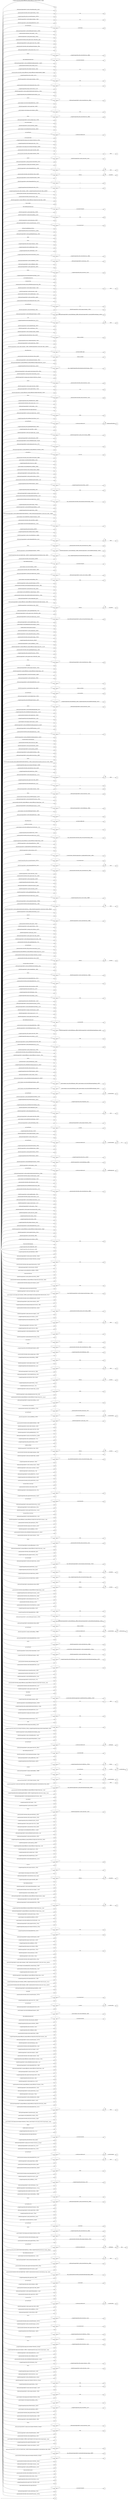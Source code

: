 digraph NFA {
  rankdir=LR;
  node [shape=circle, fontsize=10];
  __start [shape=point, label=""];
  __start -> None;
  193 [label="193"];
  720 [label="720"];
  63 [label="63"];
  687 [label="687"];
  115 [label="115"];
  253 [label="253"];
  426 [label="426"];
  691 [label="691"];
  530 [label="530"];
  832 [label="832"];
  623 [label="623"];
  112 [label="112"];
  507 [label="507"];
  65 [label="65"];
  586 [label="586"];
  129 [label="129"];
  671 [label="671"];
  906 [label="906"];
  5 [label="5"];
  573 [label="573"];
  88 [label="88"];
  246 [label="246"];
  37 [label="37"];
  263 [label="263"];
  476 [label="476"];
  358 [label="358"];
  150 [label="150"];
  218 [label="218"];
  212 [label="212"];
  498 [label="498"];
  10 [label="10"];
  226 [label="226"];
  872 [label="872"];
  765 [label="765"];
  423 [label="423"];
  738 [label="738"];
  887 [label="887"];
  593 [label="593"];
  694 [label="694"];
  844 [label="844"];
  508 [label="508"];
  79 [label="79"];
  619 [label="619"];
  728 [label="728"];
  796 [label="796"];
  900 [label="900"];
  865 [label="865"];
  277 [label="277"];
  196 [label="196"];
  158 [label="158"];
  343 [label="343"];
  732 [label="732"];
  71 [label="71"];
  77 [label="77"];
  849 [label="849"];
  396 [label="396"];
  870 [label="870"];
  829 [label="829"];
  635 [label="635"];
  315 [label="315"];
  392 [label="392"];
  520 [label="520"];
  94 [label="94"];
  284 [label="284"];
  717 [label="717"];
  531 [label="531"];
  571 [label="571"];
  344 [label="344"];
  377 [label="377"];
  173 [label="173"];
  905 [label="905"];
  102 [label="102"];
  313 [label="313"];
  382 [label="382"];
  899 [label="899"];
  13 [label="13"];
  473 [label="473"];
  917 [label="917"];
  395 [label="395"];
  536 [label="536"];
  603 [label="603"];
  529 [label="529"];
  641 [label="641"];
  879 [label="879"];
  379 [label="379"];
  580 [label="580"];
  876 [label="876"];
  882 [label="882"];
  309 [label="309"];
  323 [label="323"];
  258 [label="258"];
  300 [label="300"];
  640 [label="640"];
  722 [label="722"];
  592 [label="592"];
  462 [label="462"];
  908 [label="908"];
  346 [label="346"];
  220 [label="220"];
  543 [label="543"];
  118 [label="118"];
  851 [label="851"];
  852 [label="852"];
  54 [label="54"];
  428 [label="428"];
  464 [label="464"];
  128 [label="128"];
  680 [label="680"];
  149 [label="149"];
  840 [label="840"];
  542 [label="542"];
  628 [label="628"];
  877 [label="877"];
  41 [label="41"];
  122 [label="122"];
  357 [label="357"];
  432 [label="432"];
  707 [label="707"];
  295 [label="295"];
  715 [label="715"];
  810 [label="810"];
  436 [label="436"];
  511 [label="511"];
  289 [label="289"];
  515 [label="515"];
  262 [label="262"];
  643 [label="643"];
  547 [label="547"];
  25 [label="25"];
  817 [label="817"];
  100 [label="100"];
  663 [label="663"];
  356 [label="356"];
  553 [label="553"];
  316 [label="316"];
  590 [label="590"];
  465 [label="465"];
  389 [label="389"];
  862 [label="862"];
  419 [label="419"];
  583 [label="583"];
  26 [label="26"];
  384 [label="384"];
  885 [label="885"];
  311 [label="311"];
  835 [label="835"];
  290 [label="290"];
  566 [label="566"];
  481 [label="481"];
  229 [label="229"];
  137 [label="137"];
  701 [label="701"];
  861 [label="861"];
  644 [label="644"];
  447 [label="447"];
  15 [label="15"];
  656 [label="656"];
  264 [label="264"];
  3 [label="3"];
  825 [label="825"];
  231 [label="231"];
  373 [label="373"];
  339 [label="339"];
  480 [label="480"];
  708 [label="708"];
  576 [label="576"];
  686 [label="686"];
  558 [label="558"];
  846 [label="846"];
  773 [label="773"];
  133 [label="133"];
  873 [label="873"];
  730 [label="730"];
  260 [label="260"];
  723 [label="723"];
  147 [label="147"];
  98 [label="98"];
  582 [label="582"];
  676 [label="676"];
  55 [label="55"];
  278 [label="278"];
  84 [label="84"];
  780 [label="780"];
  221 [label="221"];
  569 [label="569"];
  659 [label="659"];
  152 [label="152"];
  121 [label="121"];
  338 [label="338"];
  454 [label="454"];
  760 [label="760"];
  280 [label="280"];
  669 [label="669"];
  748 [label="748"];
  144 [label="144"];
  766 [label="766"];
  352 [label="352"];
  126 [label="126"];
  322 [label="322"];
  64 [label="64"];
  341 [label="341"];
  549 [label="549"];
  637 [label="637"];
  705 [label="705"];
  816 [label="816"];
  883 [label="883"];
  461 [label="461"];
  320 [label="320"];
  127 [label="127"];
  2 [label="2"];
  764 [label="764"];
  182 [label="182"];
  202 [label="202"];
  650 [label="650"];
  745 [label="745"];
  433 [label="433"];
  148 [label="148"];
  894 [label="894"];
  445 [label="445"];
  735 [label="735"];
  749 [label="749"];
  134 [label="134"];
  827 [label="827"];
  783 [label="783"];
  600 [label="600"];
  647 [label="647"];
  551 [label="551"];
  446 [label="446"];
  579 [label="579"];
  585 [label="585"];
  652 [label="652"];
  662 [label="662"];
  655 [label="655"];
  653 [label="653"];
  726 [label="726"];
  28 [label="28"];
  648 [label="648"];
  504 [label="504"];
  535 [label="535"];
  143 [label="143"];
  369 [label="369"];
  453 [label="453"];
  639 [label="639"];
  401 [label="401"];
  383 [label="383"];
  813 [label="813"];
  60 [label="60"];
  335 [label="335"];
  416 [label="416"];
  837 [label="837"];
  895 [label="895"];
  880 [label="880"];
  645 [label="645"];
  869 [label="869"];
  386 [label="386"];
  710 [label="710"];
  664 [label="664"];
  703 [label="703"];
  452 [label="452"];
  819 [label="819"];
  834 [label="834"];
  611 [label="611"];
  296 [label="296"];
  874 [label="874"];
  631 [label="631"];
  19 [label="19"];
  224 [label="224"];
  111 [label="111"];
  353 [label="353"];
  293 [label="293"];
  255 [label="255"];
  890 [label="890"];
  744 [label="744"];
  403 [label="403"];
  681 [label="681"];
  154 [label="154"];
  404 [label="404"];
  855 [label="855"];
  86 [label="86"];
  468 [label="468"];
  661 [label="661"];
  273 [label="273"];
  649 [label="649"];
  667 [label="667"];
  162 [label="162"];
  901 [label="901"];
  135 [label="135"];
  195 [label="195"];
  288 [label="288"];
  93 [label="93"];
  307 [label="307"];
  699 [label="699"];
  238 [label="238"];
  361 [label="361"];
  595 [label="595"];
  897 [label="897"];
  145 [label="145"];
  709 [label="709"];
  786 [label="786"];
  179 [label="179"];
  36 [label="36"];
  624 [label="624"];
  770 [label="770"];
  756 [label="756"];
  690 [label="690"];
  23 [label="23"];
  807 [label="807"];
  776 [label="776"];
  297 [label="297"];
  754 [label="754"];
  791 [label="791"];
  265 [label="265"];
  119 [label="119"];
  191 [label="191"];
  76 [label="76"];
  517 [label="517"];
  402 [label="402"];
  440 [label="440"];
  792 [label="792"];
  249 [label="249"];
  254 [label="254"];
  532 [label="532"];
  519 [label="519"];
  533 [label="533"];
  814 [label="814"];
  902 [label="902"];
  101 [label="101"];
  439 [label="439"];
  66 [label="66"];
  478 [label="478"];
  368 [label="368"];
  567 [label="567"];
  544 [label="544"];
  411 [label="411"];
  312 [label="312"];
  604 [label="604"];
  678 [label="678"];
  156 [label="156"];
  365 [label="365"];
  499 [label="499"];
  441 [label="441"];
  842 [label="842"];
  910 [label="910"];
  146 [label="146"];
  767 [label="767"];
  222 [label="222"];
  871 [label="871"];
  413 [label="413"];
  797 [label="797"];
  562 [label="562"];
  155 [label="155"];
  494 [label="494"];
  587 [label="587"];
  512 [label="512"];
  268 [label="268"];
  271 [label="271"];
  59 [label="59"];
  778 [label="778"];
  103 [label="103"];
  345 [label="345"];
  189 [label="189"];
  39 [label="39"];
  97 [label="97"];
  858 [label="858"];
  577 [label="577"];
  495 [label="495"];
  891 [label="891"];
  305 [label="305"];
  354 [label="354"];
  165 [label="165"];
  161 [label="161"];
  180 [label="180"];
  306 [label="306"];
  371 [label="371"];
  213 [label="213"];
  287 [label="287"];
  378 [label="378"];
  674 [label="674"];
  688 [label="688"];
  398 [label="398"];
  501 [label="501"];
  420 [label="420"];
  9 [label="9"];
  487 [label="487"];
  153 [label="153"];
  459 [label="459"];
  240 [label="240"];
  204 [label="204"];
  574 [label="574"];
  525 [label="525"];
  769 [label="769"];
  151 [label="151"];
  424 [label="424"];
  57 [label="57"];
  99 [label="99"];
  8 [label="8"];
  388 [label="388"];
  859 [label="859"];
  896 [label="896"];
  771 [label="771"];
  362 [label="362"];
  223 [label="223"];
  87 [label="87"];
  266 [label="266"];
  675 [label="675"];
  572 [label="572"];
  759 [label="759"];
  214 [label="214"];
  761 [label="761"];
  784 [label="784"];
  516 [label="516"];
  274 [label="274"];
  228 [label="228"];
  431 [label="431"];
  527 [label="527"];
  589 [label="589"];
  751 [label="751"];
  714 [label="714"];
  448 [label="448"];
  779 [label="779"];
  793 [label="793"];
  326 [label="326"];
  475 [label="475"];
  609 [label="609"];
  811 [label="811"];
  367 [label="367"];
  409 [label="409"];
  506 [label="506"];
  272 [label="272"];
  457 [label="457"];
  474 [label="474"];
  815 [label="815"];
  321 [label="321"];
  657 [label="657"];
  668 [label="668"];
  48 [label="48"];
  727 [label="727"];
  172 [label="172"];
  225 [label="225"];
  104 [label="104"];
  491 [label="491"];
  49 [label="49"];
  610 [label="610"];
  399 [label="399"];
  682 [label="682"];
  421 [label="421"];
  521 [label="521"];
  208 [label="208"];
  438 [label="438"];
  336 [label="336"];
  370 [label="370"];
  245 [label="245"];
  702 [label="702"];
  387 [label="387"];
  502 [label="502"];
  540 [label="540"];
  207 [label="207"];
  22 [label="22"];
  251 [label="251"];
  477 [label="477"];
  788 [label="788"];
  105 [label="105"];
  366 [label="366"];
  302 [label="302"];
  670 [label="670"];
  157 [label="157"];
  201 [label="201"];
  61 [label="61"];
  711 [label="711"];
  429 [label="429"];
  747 [label="747"];
  20 [label="20"];
  497 [label="497"];
  32 [label="32"];
  43 [label="43"];
  29 [label="29"];
  471 [label="471"];
  561 [label="561"];
  484 [label="484"];
  826 [label="826"];
  740 [label="740"];
  56 [label="56"];
  718 [label="718"];
  342 [label="342"];
  117 [label="117"];
  437 [label="437"];
  203 [label="203"];
  350 [label="350"];
  911 [label="911"];
  665 [label="665"];
  239 [label="239"];
  518 [label="518"];
  537 [label="537"];
  848 [label="848"];
  860 [label="860"];
  292 [label="292"];
  73 [label="73"];
  219 [label="219"];
  425 [label="425"];
  363 [label="363"];
  391 [label="391"];
  607 [label="607"];
  44 [label="44"];
  907 [label="907"];
  24 [label="24"];
  601 [label="601"];
  286 [label="286"];
  233 [label="233"];
  281 [label="281"];
  833 [label="833"];
  168 [label="168"];
  486 [label="486"];
  235 [label="235"];
  405 [label="405"];
  534 [label="534"];
  33 [label="33"];
  565 [label="565"];
  857 [label="857"];
  108 [label="108"];
  801 [label="801"];
  470 [label="470"];
  116 [label="116"];
  546 [label="546"];
  69 [label="69"];
  410 [label="410"];
  721 [label="721"];
  230 [label="230"];
  95 [label="95"];
  337 [label="337"];
  30 [label="30"];
  449 [label="449"];
  75 [label="75"];
  482 [label="482"];
  325 [label="325"];
  683 [label="683"];
  875 [label="875"];
  500 [label="500"];
  444 [label="444"];
  634 [label="634"];
  0 [label="0"];
  458 [label="458"];
  430 [label="430"];
  291 [label="291"];
  132 [label="132"];
  856 [label="856"];
  176 [label="176"];
  514 [label="514"];
  232 [label="232"];
  596 [label="596"];
  830 [label="830"];
  822 [label="822"];
  581 [label="581"];
  679 [label="679"];
  412 [label="412"];
  854 [label="854"];
  695 [label="695"];
  746 [label="746"];
  381 [label="381"];
  823 [label="823"];
  46 [label="46"];
  130 [label="130"];
  528 [label="528"];
  42 [label="42"];
  469 [label="469"];
  841 [label="841"];
  14 [label="14"];
  52 [label="52"];
  114 [label="114"];
  904 [label="904"];
  660 [label="660"];
  554 [label="554"];
  80 [label="80"];
  333 [label="333"];
  799 [label="799"];
  777 [label="777"];
  820 [label="820"];
  654 [label="654"];
  651 [label="651"];
  327 [label="327"];
  283 [label="283"];
  314 [label="314"];
  460 [label="460"];
  318 [label="318"];
  618 [label="618"];
  35 [label="35"];
  256 [label="256"];
  58 [label="58"];
  513 [label="513"];
  598 [label="598"];
  131 [label="131"];
  185 [label="185"];
  625 [label="625"];
  892 [label="892"];
  211 [label="211"];
  348 [label="348"];
  205 [label="205"];
  626 [label="626"];
  698 [label="698"];
  621 [label="621"];
  804 [label="804"];
  400 [label="400"];
  696 [label="696"];
  868 [label="868"];
  794 [label="794"];
  466 [label="466"];
  294 [label="294"];
  177 [label="177"];
  616 [label="616"];
  167 [label="167"];
  375 [label="375"];
  110 [label="110"];
  455 [label="455"];
  617 [label="617"];
  613 [label="613"];
  31 [label="31"];
  166 [label="166"];
  422 [label="422"];
  881 [label="881"];
  790 [label="790"];
  248 [label="248"];
  171 [label="171"];
  17 [label="17"];
  456 [label="456"];
  886 [label="886"];
  329 [label="329"];
  706 [label="706"];
  360 [label="360"];
  415 [label="415"];
  863 [label="863"];
  393 [label="393"];
  170 [label="170"];
  92 [label="92"];
  919 [label="919"];
  45 [label="45"];
  199 [label="199"];
  408 [label="408"];
  548 [label="548"];
  806 [label="806"];
  12 [label="12"];
  139 [label="139"];
  818 [label="818"];
  588 [label="588"];
  11 [label="11"];
  492 [label="492"];
  633 [label="633"];
  269 [label="269"];
  599 [label="599"];
  772 [label="772"];
  570 [label="570"];
  787 [label="787"];
  803 [label="803"];
  275 [label="275"];
  597 [label="597"];
  488 [label="488"];
  34 [label="34"];
  483 [label="483"];
  257 [label="257"];
  684 [label="684"];
  789 [label="789"];
  845 [label="845"];
  308 [label="308"];
  539 [label="539"];
  912 [label="912"];
  106 [label="106"];
  113 [label="113"];
  227 [label="227"];
  417 [label="417"];
  614 [label="614"];
  729 [label="729"];
  575 [label="575"];
  638 [label="638"];
  188 [label="188"];
  913 [label="913"];
  490 [label="490"];
  192 [label="192"];
  743 [label="743"];
  442 [label="442"];
  244 [label="244"];
  252 [label="252"];
  697 [label="697"];
  843 [label="843"];
  310 [label="310"];
  737 [label="737"];
  615 [label="615"];
  839 [label="839"];
  242 [label="242"];
  1 [label="1"];
  503 [label="503"];
  85 [label="85"];
  550 [label="550"];
  557 [label="557"];
  270 [label="270"];
  319 [label="319"];
  591 [label="591"];
  755 [label="755"];
  692 [label="692"];
  190 [label="190"];
  884 [label="884"];
  555 [label="555"];
  677 [label="677"];
  752 [label="752"];
  394 [label="394"];
  753 [label="753"];
  672 [label="672"];
  197 [label="197"];
  355 [label="355"];
  568 [label="568"];
  435 [label="435"];
  217 [label="217"];
  303 [label="303"];
  206 [label="206"];
  414 [label="414"];
  493 [label="493"];
  505 [label="505"];
  138 [label="138"];
  719 [label="719"];
  724 [label="724"];
  184 [label="184"];
  374 [label="374"];
  385 [label="385"];
  347 [label="347"];
  209 [label="209"];
  183 [label="183"];
  451 [label="451"];
  700 [label="700"];
  630 [label="630"];
  918 [label="918"];
  51 [label="51"];
  809 [label="809"];
  83 [label="83"];
  237 [label="237"];
  781 [label="781"];
  364 [label="364"];
  685 [label="685"];
  757 [label="757"];
  7 [label="7"];
  782 [label="782"];
  775 [label="775"];
  78 [label="78"];
  175 [label="175"];
  198 [label="198"];
  331 [label="331"];
  261 [label="261"];
  380 [label="380"];
  91 [label="91"];
  187 [label="187"];
  602 [label="602"];
  541 [label="541"];
  159 [label="159"];
  259 [label="259"];
  538 [label="538"];
  74 [label="74"];
  194 [label="194"];
  250 [label="250"];
  406 [label="406"];
  689 [label="689"];
  556 [label="556"];
  716 [label="716"];
  241 [label="241"];
  298 [label="298"];
  472 [label="472"];
  38 [label="38"];
  279 [label="279"];
  523 [label="523"];
  584 [label="584"];
  666 [label="666"];
  510 [label="510"];
  526 [label="526"];
  627 [label="627"];
  578 [label="578"];
  750 [label="750"];
  552 [label="552"];
  163 [label="163"];
  629 [label="629"];
  632 [label="632"];
  725 [label="725"];
  174 [label="174"];
  317 [label="317"];
  736 [label="736"];
  878 [label="878"];
  812 [label="812"];
  27 [label="27"];
  332 [label="332"];
  16 [label="16"];
  282 [label="282"];
  559 [label="559"];
  96 [label="96"];
  522 [label="522"];
  642 [label="642"];
  90 [label="90"];
  808 [label="808"];
  169 [label="169"];
  351 [label="351"];
  443 [label="443"];
  47 [label="47"];
  785 [label="785"];
  123 [label="123"];
  160 [label="160"];
  397 [label="397"];
  898 [label="898"];
  304 [label="304"];
  713 [label="713"];
  463 [label="463"];
  328 [label="328"];
  50 [label="50"];
  914 [label="914"];
  850 [label="850"];
  324 [label="324"];
  612 [label="612"];
  340 [label="340"];
  620 [label="620"];
  301 [label="301"];
  847 [label="847"];
  496 [label="496"];
  731 [label="731"];
  828 [label="828"];
  864 [label="864"];
  734 [label="734"];
  178 [label="178"];
  693 [label="693"];
  62 [label="62"];
  285 [label="285"];
  903 [label="903"];
  622 [label="622"];
  821 [label="821"];
  330 [label="330"];
  758 [label="758"];
  4 [label="4"];
  867 [label="867"];
  768 [label="768"];
  636 [label="636"];
  70 [label="70"];
  6 [label="6"];
  215 [label="215"];
  909 [label="909"];
  125 [label="125"];
  243 [label="243"];
  247 [label="247"];
  824 [label="824"];
  450 [label="450"];
  836 [label="836"];
  124 [label="124"];
  376 [label="376"];
  67 [label="67"];
  673 [label="673"];
  109 [label="109"];
  72 [label="72"];
  853 [label="853"];
  798 [label="798"];
  418 [label="418"];
  888 [label="888"];
  800 [label="800"];
  107 [label="107"];
  712 [label="712"];
  739 [label="739"];
  866 [label="866"];
  82 [label="82"];
  434 [label="434"];
  359 [label="359"];
  68 [label="68"];
  267 [label="267"];
  838 [label="838"];
  889 [label="889"];
  200 [label="200"];
  210 [label="210"];
  524 [label="524"];
  164 [label="164"];
  186 [label="186"];
  485 [label="485"];
  53 [label="53"];
  372 [label="372"];
  831 [label="831"];
  893 [label="893"];
  216 [label="216"];
  608 [label="608"];
  407 [label="407"];
  489 [label="489"];
  390 [label="390"];
  234 [label="234"];
  805 [label="805"];
  427 [label="427"];
  606 [label="606"];
  646 [label="646"];
  733 [label="733"];
  802 [label="802"];
  742 [label="742"];
  276 [label="276"];
  763 [label="763"];
  142 [label="142"];
  467 [label="467"];
  762 [label="762"];
  349 [label="349"];
  120 [label="120"];
  181 [label="181"];
  479 [label="479"];
  774 [label="774"];
  916 [label="916"];
  560 [label="560"];
  545 [label="545"];
  81 [label="81"];
  564 [label="564"];
  795 [label="795"];
  741 [label="741"];
  334 [label="334"];
  563 [label="563"];
  658 [label="658"];
  40 [label="40"];
  136 [label="136"];
  594 [label="594"];
  915 [label="915"];
  509 [label="509"];
  21 [label="21"];
  89 [label="89"];
  141 [label="141"];
  704 [label="704"];
  299 [label="299"];
  236 [label="236"];
  18 [label="18"];
  605 [label="605"];
  140 [label="140"];
  { node [shape=doublecircle]; 1 3 4 6 8 10 12 14 15 17 19 20 21 22 24 26 27 28 29 30 31 32 33 34 35 36 37 38 39 41 42 44 46 47 48 49 51 52 53 54 55 56 57 58 59 60 61 62 64 65 66 67 68 69 70 71 72 73 74 76 79 80 81 82 84 85 86 87 88 89 90 91 92 93 96 99 101 102 103 105 106 107 109 110 111 112 113 115 116 118 120 122 124 126 127 128 129 130 131 132 133 134 135 136 137 138 139 140 141 142 143 144 145 146 147 148 149 151 152 153 155 158 159 160 162 165 166 168 171 172 173 174 175 176 177 179 180 181 182 183 184 185 186 187 188 189 190 191 192 193 194 195 196 198 199 200 202 203 205 206 208 209 210 212 214 215 216 217 218 220 222 223 224 225 226 227 228 229 230 231 232 233 235 236 237 238 239 240 241 242 243 244 245 247 250 251 252 253 255 256 257 258 259 260 261 262 263 264 265 266 268 271 273 275 277 279 280 281 282 285 288 290 291 293 295 297 298 299 301 302 303 305 306 307 308 309 311 313 315 317 319 321 322 323 324 325 326 327 328 329 330 331 332 333 334 335 336 337 338 339 340 341 342 343 345 346 347 349 352 353 354 356 359 360 362 365 366 367 368 369 370 371 373 374 375 376 377 378 379 380 381 382 383 384 385 386 387 388 389 391 392 394 396 397 398 399 401 402 403 404 405 406 407 408 409 410 411 412 413 415 416 417 418 419 420 421 422 423 424 425 427 430 431 432 433 435 436 437 438 439 440 441 442 443 444 445 448 451 453 454 455 456 458 460 462 463 464 465 467 468 469 471 472 473 474 475 477 478 479 481 483 485 487 489 490 491 492 493 494 495 496 497 498 499 500 501 502 503 504 505 506 507 508 509 510 511 512 513 515 516 517 519 522 523 524 526 529 530 532 535 536 537 538 539 540 541 543 544 545 546 547 548 549 550 551 552 553 554 555 556 557 558 559 561 562 564 566 567 568 569 571 572 573 574 575 576 577 578 579 580 581 582 584 585 586 587 588 589 590 591 592 593 594 596 599 600 601 602 604 605 606 607 608 609 610 611 612 613 614 617 620 622 623 625 627 629 630 631 632 633 634 635 637 638 639 641 642 643 644 645 647 648 649 651 653 655 657 659 660 661 662 663 664 665 666 667 668 669 670 671 672 673 674 675 676 677 678 679 680 681 682 683 684 685 687 688 689 691 694 695 696 698 701 702 704 707 708 709 710 711 712 713 715 716 717 718 719 720 721 722 723 724 725 726 727 728 729 730 731 732 733 735 736 737 739 740 741 743 744 746 747 748 749 750 751 752 753 755 756 758 760 762 763 764 765 767 770 771 775 776 777 778 780 783 786 789 791 793 795 797 800 803 807 810 814 817 820 824 827 829 831 833 835 837 839 841 842 843 844 845 847 849 850 851 852 853 854 855 856 857 858 859 861 863 865 867 869 871 873 875 876 877 878 879 880 881 882 884 886 888 890 892 894 896 898 899 900 901 903 905 907 909 911 913 915 917 918 919 }
  0 -> 1 [label="#gw-desktop-herotator"];
  0 -> 2 [label="#gw-desktop-herotator"];
  2 -> 2 [label="*"];
  2 -> 3 [label=".a-carousel-viewport"];
  0 -> 4 [label="#gw-desktop-herotator.tall"];
  0 -> 5 [label="#gw-desktop-herotator.tall"];
  5 -> 5 [label="*"];
  5 -> 6 [label=".a-carousel-container"];
  0 -> 7 [label="#gw-desktop-herotator.tall"];
  7 -> 7 [label="*"];
  7 -> 8 [label=".a-carousel-controls"];
  0 -> 9 [label="#gw-desktop-herotator.tall"];
  9 -> 9 [label="*"];
  9 -> 10 [label=".a-carousel-left"];
  0 -> 11 [label="#gw-desktop-herotator.tall"];
  11 -> 11 [label="*"];
  11 -> 12 [label=".a-carousel-right"];
  0 -> 13 [label="#gw-desktop-herotator.tall"];
  13 -> 13 [label="*"];
  13 -> 14 [label=".a-carousel-viewport"];
  0 -> 15 [label="#gw-desktop-herotator.tall.single-slide-hero"];
  0 -> 16 [label="#gw-desktop-herotator.tall.single-slide-hero"];
  16 -> 16 [label="*"];
  16 -> 17 [label=".a-carousel-controls"];
  0 -> 18 [label="#gw-desktop-herotator.tall.single-slide-hero"];
  18 -> 18 [label="*"];
  18 -> 19 [label=".a-carousel-viewport"];
  0 -> 20 [label="#icp-touch-link-cop"];
  0 -> 21 [label="#icp-touch-link-country"];
  0 -> 22 [label="#icp-touch-link-language"];
  0 -> 23 [label="#nav-flyout-ewc"];
  23 -> 23 [label="*"];
  23 -> 24 [label=".nav-flyout-buffer-left"];
  0 -> 25 [label="#nav-flyout-ewc"];
  25 -> 25 [label="*"];
  25 -> 26 [label=".nav-flyout-buffer-right"];
  0 -> 27 [label="-webkit-media-controls-panel"];
  0 -> 28 [label="-webkit-media-controls-panel-container"];
  0 -> 29 [label="-webkit-media-controls-start-playback-button"];
  0 -> 30 [label="-webkit-scrollbar"];
  0 -> 31 [label="._ameyal-product-shoveler_energy-efficiency_energy-efficiency-badge-data-sheet-label-container__2iEi2"];
  0 -> 32 [label="._ameyal-product-shoveler_energy-efficiency_energy-efficiency-badge-data-sheet-label__3b6X3"];
  0 -> 33 [label="._ameyal-product-shoveler_energy-efficiency_energy-efficiency-badge-rating-2021__2Q_3P"];
  0 -> 34 [label="._ameyal-product-shoveler_energy-efficiency_energy-efficiency-badge-rating-sign__1ronK"];
  0 -> 35 [label="._ameyal-product-shoveler_energy-efficiency_energy-efficiency-badge-rating__3_0eN"];
  0 -> 36 [label="._ameyal-product-shoveler_energy-efficiency_energy-efficiency-badge-shape__1IcJY"];
  0 -> 37 [label="._ameyal-product-shoveler_energy-efficiency_energy-efficiency-badge-standard__28gp8"];
  0 -> 38 [label="._ameyal-product-shoveler_energy-efficiency_energy-efficiency-container__1Pkva"];
  0 -> 39 [label="._ameyal-product-shoveler_image_asin-container-white-box__QwmgO"];
  0 -> 40 [label="._ameyal-product-shoveler_image_asin-container-white-box__QwmgO"];
  40 -> 40 [label="*"];
  40 -> 41 [label="img"];
  0 -> 42 [label="._ameyal-product-shoveler_image_asin-container__2jyCM"];
  0 -> 43 [label="._ameyal-product-shoveler_image_asin-container__2jyCM"];
  43 -> 43 [label="*"];
  43 -> 44 [label="img"];
  0 -> 45 [label="._ameyal-product-shoveler_image_base-padding__2zxN3"];
  45 -> 45 [label="*"];
  45 -> 46 [label="img"];
  0 -> 47 [label="._ameyal-product-shoveler_image_force-square__yjzpK"];
  0 -> 48 [label="._ameyal-product-shoveler_image_override-square__2e4Zf"];
  0 -> 49 [label="._ameyal-product-shoveler_image_round-corners__2y_fS"];
  0 -> 50 [label="._ameyal-product-shoveler_image_small-padding__15RRH"];
  50 -> 50 [label="*"];
  50 -> 51 [label="img"];
  0 -> 52 [label="._ameyal-product-shoveler_style_ad-feedback-loading-spinnner-rtl__2BoOY"];
  0 -> 53 [label="._ameyal-product-shoveler_style_ad-feedback-loading-spinnner__1nmZw"];
  0 -> 54 [label="._ameyal-product-shoveler_style_ad-feedback-primary-link__2bIZi"];
  0 -> 55 [label="._ameyal-product-shoveler_style_ad-feedback-sprite-mobile__2_rj8"];
  0 -> 56 [label="._ameyal-product-shoveler_style_ad-feedback-sprite__28uwB"];
  0 -> 57 [label="._ameyal-product-shoveler_style_ad-feedback-text-desktop__q3xp_"];
  0 -> 58 [label="._ameyal-product-shoveler_style_ad-feedback-text__2HjQ9"];
  0 -> 59 [label="._ameyal-product-shoveler_style_apexBadgeLabel__2-Vye"];
  0 -> 60 [label="._ameyal-product-shoveler_style_apexBadgeMessage__1tHvd"];
  0 -> 61 [label="._ameyal-product-shoveler_style_aspect-button-group__1LqUG"];
  0 -> 62 [label="._ameyal-product-shoveler_style_aspect-button__7cH_E"];
  0 -> 63 [label="._ameyal-product-shoveler_style_aspect-button__7cH_E"];
  63 -> 64 [label="svg"];
  0 -> 65 [label="._ameyal-product-shoveler_style_aspect-ratio-1236x1080__3aEzl"];
  0 -> 66 [label="._ameyal-product-shoveler_style_aspect-ratio-15x3__1h649"];
  0 -> 67 [label="._ameyal-product-shoveler_style_aspect-ratio-16x9__cBPv8"];
  0 -> 68 [label="._ameyal-product-shoveler_style_aspect-ratio-4x3__3BewI"];
  0 -> 69 [label="._ameyal-product-shoveler_style_aspect-ratio-5x8__2IaNz"];
  0 -> 70 [label="._ameyal-product-shoveler_style_aspect-ratio-dynamic-60vh__3N5g_"];
  0 -> 71 [label="._ameyal-product-shoveler_style_aspect-ratio-fill__2Zjfb"];
  0 -> 72 [label="._ameyal-product-shoveler_style_aspect-text__S4PU1"];
  0 -> 73 [label="._ameyal-product-shoveler_style_autoplay-span__2CMfc"];
  0 -> 74 [label="._ameyal-product-shoveler_style_badge-container__20aJ2"];
  0 -> 75 [label="._ameyal-product-shoveler_style_badge-container__20aJ2"];
  75 -> 76 [label="div"];
  0 -> 77 [label="._ameyal-product-shoveler_style_badge-container__20aJ2"];
  77 -> 78 [label="div"];
  78 -> 79 [label="span"];
  0 -> 80 [label="._ameyal-product-shoveler_style_badgeLabel__pJ5rc"];
  0 -> 81 [label="._ameyal-product-shoveler_style_badgeMessage__2Dtw7"];
  0 -> 82 [label="._ameyal-product-shoveler_style_carouselContainer__3N7M1"];
  0 -> 83 [label="._ameyal-product-shoveler_style_carouselContainer__3N7M1"];
  83 -> 83 [label="*"];
  83 -> 84 [label="li.a-carousel-card"];
  0 -> 85 [label="._ameyal-product-shoveler_style_close-icon-wrapper__1zvdC"];
  0 -> 86 [label="._ameyal-product-shoveler_style_close-icon__2RJs3"];
  0 -> 87 [label="._ameyal-product-shoveler_style_close-text__2-gwn"];
  0 -> 88 [label="._ameyal-product-shoveler_style_cta-link__2xo74"];
  0 -> 89 [label="._ameyal-product-shoveler_style_desktop-close-button__1iL_P"];
  0 -> 90 [label="._ameyal-product-shoveler_style_displayCount__1MVut"];
  0 -> 91 [label="._ameyal-product-shoveler_style_empty-footer__2d59h"];
  0 -> 92 [label="._ameyal-product-shoveler_style_five-pack__1-Tql"];
  0 -> 93 [label="._ameyal-product-shoveler_style_fluid-lazy-video__fInMS"];
  0 -> 94 [label="._ameyal-product-shoveler_style_fluid-lazy-video__fInMS"];
  94 -> 94 [label="*"];
  94 -> 95 [label=".video-js"];
  95 -> 95 [label="*"];
  95 -> 96 [label=".vjs-poster"];
  0 -> 97 [label="._ameyal-product-shoveler_style_fluid-lazy-video__fInMS"];
  97 -> 97 [label="*"];
  97 -> 98 [label=".video-js"];
  98 -> 98 [label="*"];
  98 -> 99 [label=".vjs-tech"];
  0 -> 100 [label="._ameyal-product-shoveler_style_fluid-lazy-video__fInMS"];
  100 -> 100 [label="*"];
  100 -> 101 [label=".video-js.vjs-fluid"];
  0 -> 102 [label="._ameyal-product-shoveler_style_four-pack__1ufgr"];
  0 -> 103 [label="._ameyal-product-shoveler_style_gw-hero-close-button__3svyZ"];
  0 -> 104 [label="._ameyal-product-shoveler_style_gw-hero-close-button__3svyZ"];
  104 -> 104 [label="*"];
  104 -> 105 [label="._ameyal-product-shoveler_style_close-black-icon__3hkbe"];
  0 -> 106 [label="._ameyal-product-shoveler_style_gwm-link-footer__3OF47"];
  0 -> 107 [label="._ameyal-product-shoveler_style_haulRibbon__3VZNi"];
  0 -> 108 [label="._ameyal-product-shoveler_style_haulRibbon__3VZNi"];
  108 -> 108 [label="*"];
  108 -> 109 [label="._ameyal-product-shoveler_style_logo__15d-3"];
  0 -> 110 [label="._ameyal-product-shoveler_style_header-icon__2cuVV"];
  0 -> 111 [label="._ameyal-product-shoveler_style_header-link__cUhOK"];
  0 -> 112 [label="._ameyal-product-shoveler_style_header__1vGdj"];
  0 -> 113 [label="._ameyal-product-shoveler_style_image-container__2OiZA"];
  0 -> 114 [label="._ameyal-product-shoveler_style_image-container__2OiZA"];
  114 -> 114 [label="*"];
  114 -> 115 [label="img"];
  0 -> 116 [label="._ameyal-product-shoveler_style_inlineErrorDetails__1NBx-"];
  0 -> 117 [label="._ameyal-product-shoveler_style_lazy-loaded-video__3m5dG"];
  117 -> 117 [label="*"];
  117 -> 118 [label="._ameyal-product-shoveler_style_cover-cta-link__2HKJP"];
  0 -> 119 [label="._ameyal-product-shoveler_style_lazy-loaded-video__3m5dG"];
  119 -> 119 [label="*"];
  119 -> 120 [label="img._ameyal-product-shoveler_style_cover-portrait-image__2lhzL"];
  0 -> 121 [label="._ameyal-product-shoveler_style_lazy-loaded-video__3m5dG"];
  121 -> 121 [label="*"];
  121 -> 122 [label="img._ameyal-product-shoveler_style_dynamic-portrait-image__1Wrzd"];
  0 -> 123 [label="._ameyal-product-shoveler_style_lazy-loaded-video__3m5dG"];
  123 -> 123 [label="*"];
  123 -> 124 [label="video"];
  0 -> 125 [label="._ameyal-product-shoveler_style_lazy-loaded-video__3m5dG._ameyal-product-shoveler_style_fluid-lazy-video__fInMS"];
  125 -> 125 [label="*"];
  125 -> 126 [label="img._ameyal-product-shoveler_style_fluid-landscape-image__TE6PT"];
  0 -> 127 [label="._ameyal-product-shoveler_style_logoGap__nKNZ9"];
  0 -> 128 [label="._ameyal-product-shoveler_style_logoRectangle__1VJwu"];
  0 -> 129 [label="._ameyal-product-shoveler_style_logoSquareContainer__3Paoc"];
  0 -> 130 [label="._ameyal-product-shoveler_style_logoSquare__3NZyi"];
  0 -> 131 [label="._ameyal-product-shoveler_style_logo__2ZQ-N"];
  0 -> 132 [label="._ameyal-product-shoveler_style_mixed-button__2og-m"];
  0 -> 133 [label="._ameyal-product-shoveler_style_mobile-close-button__3PB07"];
  0 -> 134 [label="._ameyal-product-shoveler_style_mobile-double-border-link-focus__1Oz9p"];
  0 -> 135 [label="._ameyal-product-shoveler_style_mobile-double-border-link-focus__1Oz9p._ameyal-product-shoveler_style_focus-visible__3HkmX"];
  0 -> 136 [label="._ameyal-product-shoveler_style_mosaic-card-body__1HmTs"];
  0 -> 137 [label="._ameyal-product-shoveler_style_mosaic-card__1C-_R"];
  0 -> 138 [label="._ameyal-product-shoveler_style_negative-button__1Dvqz"];
  0 -> 139 [label="._ameyal-product-shoveler_style_negativeMarginAdjust__1nqu9"];
  0 -> 140 [label="._ameyal-product-shoveler_style_oneLineTruncation__2WWse"];
  0 -> 141 [label="._ameyal-product-shoveler_style_overlay__3Sx3u"];
  0 -> 142 [label="._ameyal-product-shoveler_style_positive-button__3UOC3"];
  0 -> 143 [label="._ameyal-product-shoveler_style_poster-image__1W0yA"];
  0 -> 144 [label="._ameyal-product-shoveler_style_smartText__ubpEw"];
  0 -> 145 [label="._ameyal-product-shoveler_style_spCSRFTreatment__-hwVO"];
  0 -> 146 [label="._ameyal-product-shoveler_style_spacer__7Pyg3"];
  0 -> 147 [label="._ameyal-product-shoveler_style_stacking-context__3PbQE"];
  0 -> 148 [label="._ameyal-product-shoveler_style_theming-background-override__1HfzJ"];
  0 -> 149 [label="._ameyal-product-shoveler_style_theming-text-color__2f7xc"];
  0 -> 150 [label="._ameyal-product-shoveler_style_theming-text-color__2f7xc"];
  150 -> 150 [label="*"];
  150 -> 151 [label="a"];
  0 -> 152 [label="._ameyal-product-shoveler_style_themingTextColorWhite__1zryO"];
  0 -> 153 [label="._ameyal-product-shoveler_style_themingTextColor__1YKkf"];
  0 -> 154 [label="._ameyal-product-shoveler_style_themingTextColor__1YKkf"];
  154 -> 154 [label="*"];
  154 -> 155 [label="a"];
  0 -> 156 [label="._ameyal-product-shoveler_style_themingTextColor__1YKkf"];
  156 -> 156 [label="*"];
  156 -> 157 [label="a"];
  157 -> 157 [label="*"];
  157 -> 158 [label="span"];
  0 -> 159 [label="._ameyal-product-shoveler_style_themingTextColor__1oQsI"];
  0 -> 160 [label="._ameyal-product-shoveler_style_themingTextColor__2LCvL"];
  0 -> 161 [label="._ameyal-product-shoveler_style_themingTextColor__2LCvL"];
  161 -> 161 [label="*"];
  161 -> 162 [label="a"];
  0 -> 163 [label="._ameyal-product-shoveler_style_themingTextColor__2LCvL"];
  163 -> 163 [label="*"];
  163 -> 164 [label="a"];
  164 -> 164 [label="*"];
  164 -> 165 [label="span"];
  0 -> 166 [label="._ameyal-product-shoveler_style_themingTextColor__lrzuC"];
  0 -> 167 [label="._ameyal-product-shoveler_style_themingTextColor__lrzuC"];
  167 -> 167 [label="*"];
  167 -> 168 [label="a"];
  0 -> 169 [label="._ameyal-product-shoveler_style_themingTextColor__lrzuC"];
  169 -> 169 [label="*"];
  169 -> 170 [label="a"];
  170 -> 170 [label="*"];
  170 -> 171 [label="span"];
  0 -> 172 [label="._ameyal-product-shoveler_style_three-pack__5s3hP"];
  0 -> 173 [label="._ameyal-product-shoveler_style_threeLineTruncation__UkUjj"];
  0 -> 174 [label="._ameyal-product-shoveler_style_tile-container__1QgAV"];
  0 -> 175 [label="._ameyal-product-shoveler_style_tile-grid__QMxNY"];
  0 -> 176 [label="._ameyal-product-shoveler_style_tile-link__38lTa"];
  0 -> 177 [label="._ameyal-product-shoveler_style_tile-theming__3eeyj"];
  0 -> 178 [label="._ameyal-product-shoveler_style_tile-theming__3eeyj"];
  178 -> 179 [label="._ameyal-product-shoveler_style_image-container__2OiZA"];
  0 -> 180 [label="._ameyal-product-shoveler_style_truncation__x9-69"];
  0 -> 181 [label="._ameyal-product-shoveler_style_twoLineTruncation__16TLV"];
  0 -> 182 [label="._ameyal-product-shoveler_style_video-container__1hKS1"];
  0 -> 183 [label="._ameyal-product-shoveler_style_video-container__1hKS1._ameyal-product-shoveler_style_show-video__xX4WM"];
  0 -> 184 [label="._ameyal-product-shoveler_style_wd-backdrop-data__1znxG"];
  0 -> 185 [label="._ameyal-product-shoveler_style_wd-card-link-focus__sm6Xn"];
  0 -> 186 [label="._ameyal-product-shoveler_style_wdHeader__Edrev"];
  0 -> 187 [label="._cropped-image-link_energy-efficiency_energy-efficiency-badge-data-sheet-label-container__2iEi2"];
  0 -> 188 [label="._cropped-image-link_energy-efficiency_energy-efficiency-badge-data-sheet-label__3b6X3"];
  0 -> 189 [label="._cropped-image-link_energy-efficiency_energy-efficiency-badge-rating-2021__2Q_3P"];
  0 -> 190 [label="._cropped-image-link_energy-efficiency_energy-efficiency-badge-rating-sign__1ronK"];
  0 -> 191 [label="._cropped-image-link_energy-efficiency_energy-efficiency-badge-rating__3_0eN"];
  0 -> 192 [label="._cropped-image-link_energy-efficiency_energy-efficiency-badge-shape__1IcJY"];
  0 -> 193 [label="._cropped-image-link_energy-efficiency_energy-efficiency-badge-standard__28gp8"];
  0 -> 194 [label="._cropped-image-link_energy-efficiency_energy-efficiency-container__1Pkva"];
  0 -> 195 [label="._cropped-image-link_image_asin-container-full-height__MOKlF"];
  0 -> 196 [label="._cropped-image-link_image_asin-container-white-box__3Stwp"];
  0 -> 197 [label="._cropped-image-link_image_asin-container-white-box__3Stwp"];
  197 -> 197 [label="*"];
  197 -> 198 [label="img"];
  0 -> 199 [label="._cropped-image-link_image_asin-container-white-box__3Stwp._cropped-image-link_image_reduce-image-height__23dy8"];
  0 -> 200 [label="._cropped-image-link_image_asin-container-white-box__QwmgO"];
  0 -> 201 [label="._cropped-image-link_image_asin-container-white-box__QwmgO"];
  201 -> 201 [label="*"];
  201 -> 202 [label="img"];
  0 -> 203 [label="._cropped-image-link_image_asin-container__2jyCM"];
  0 -> 204 [label="._cropped-image-link_image_asin-container__2jyCM"];
  204 -> 204 [label="*"];
  204 -> 205 [label="img"];
  0 -> 206 [label="._cropped-image-link_image_asin-container__LRY5p"];
  0 -> 207 [label="._cropped-image-link_image_asin-container__LRY5p"];
  207 -> 207 [label="*"];
  207 -> 208 [label="img"];
  0 -> 209 [label="._cropped-image-link_image_asin-container__LRY5p._cropped-image-link_image_border-radius-top-only__2tZ_O"];
  0 -> 210 [label="._cropped-image-link_image_asin-container__LRY5p._cropped-image-link_image_reduce-image-height__23dy8"];
  0 -> 211 [label="._cropped-image-link_image_base-padding__2zxN3"];
  211 -> 211 [label="*"];
  211 -> 212 [label="img"];
  0 -> 213 [label="._cropped-image-link_image_base-padding__mNE_u"];
  213 -> 213 [label="*"];
  213 -> 214 [label="img"];
  0 -> 215 [label="._cropped-image-link_image_force-square__yjzpK"];
  0 -> 216 [label="._cropped-image-link_image_override-square__2e4Zf"];
  0 -> 217 [label="._cropped-image-link_image_round-corners__22iOW"];
  0 -> 218 [label="._cropped-image-link_image_round-corners__2y_fS"];
  0 -> 219 [label="._cropped-image-link_image_small-padding__15RRH"];
  219 -> 219 [label="*"];
  219 -> 220 [label="img"];
  0 -> 221 [label="._cropped-image-link_image_small-padding__3ZjS-"];
  221 -> 221 [label="*"];
  221 -> 222 [label="img"];
  0 -> 223 [label="._cropped-image-link_style_ad-feedback-loading-spinnner-rtl__2BoOY"];
  0 -> 224 [label="._cropped-image-link_style_ad-feedback-loading-spinnner__1nmZw"];
  0 -> 225 [label="._cropped-image-link_style_ad-feedback-primary-link__2bIZi"];
  0 -> 226 [label="._cropped-image-link_style_ad-feedback-sprite-mobile__2_rj8"];
  0 -> 227 [label="._cropped-image-link_style_ad-feedback-sprite__28uwB"];
  0 -> 228 [label="._cropped-image-link_style_ad-feedback-text-desktop__q3xp_"];
  0 -> 229 [label="._cropped-image-link_style_ad-feedback-text__2HjQ9"];
  0 -> 230 [label="._cropped-image-link_style_apexBadgeLabel__2-Vye"];
  0 -> 231 [label="._cropped-image-link_style_apexBadgeMessage__1tHvd"];
  0 -> 232 [label="._cropped-image-link_style_aspect-button-group__1LqUG"];
  0 -> 233 [label="._cropped-image-link_style_aspect-button__7cH_E"];
  0 -> 234 [label="._cropped-image-link_style_aspect-button__7cH_E"];
  234 -> 235 [label="svg"];
  0 -> 236 [label="._cropped-image-link_style_aspect-ratio-1236x1080__3aEzl"];
  0 -> 237 [label="._cropped-image-link_style_aspect-ratio-15x3__1h649"];
  0 -> 238 [label="._cropped-image-link_style_aspect-ratio-16x9__cBPv8"];
  0 -> 239 [label="._cropped-image-link_style_aspect-ratio-4x3__3BewI"];
  0 -> 240 [label="._cropped-image-link_style_aspect-ratio-5x8__2IaNz"];
  0 -> 241 [label="._cropped-image-link_style_aspect-ratio-dynamic-60vh__3N5g_"];
  0 -> 242 [label="._cropped-image-link_style_aspect-ratio-fill__2Zjfb"];
  0 -> 243 [label="._cropped-image-link_style_aspect-text__S4PU1"];
  0 -> 244 [label="._cropped-image-link_style_autoplay-span__2CMfc"];
  0 -> 245 [label="._cropped-image-link_style_badge-container__20aJ2"];
  0 -> 246 [label="._cropped-image-link_style_badge-container__20aJ2"];
  246 -> 247 [label="div"];
  0 -> 248 [label="._cropped-image-link_style_badge-container__20aJ2"];
  248 -> 249 [label="div"];
  249 -> 250 [label="span"];
  0 -> 251 [label="._cropped-image-link_style_badgeLabel__pJ5rc"];
  0 -> 252 [label="._cropped-image-link_style_badgeMessage__2Dtw7"];
  0 -> 253 [label="._cropped-image-link_style_carouselContainer__3N7M1"];
  0 -> 254 [label="._cropped-image-link_style_carouselContainer__3N7M1"];
  254 -> 254 [label="*"];
  254 -> 255 [label="li.a-carousel-card"];
  0 -> 256 [label="._cropped-image-link_style_centerImage-focusable__1JvMN"];
  0 -> 257 [label="._cropped-image-link_style_centerImage-focusable__1JvMN._cropped-image-link_style_focus-visible__2YLxf"];
  0 -> 258 [label="._cropped-image-link_style_centerImage__1rzYI"];
  0 -> 259 [label="._cropped-image-link_style_close-icon-wrapper__1zvdC"];
  0 -> 260 [label="._cropped-image-link_style_close-icon__2RJs3"];
  0 -> 261 [label="._cropped-image-link_style_close-text__2-gwn"];
  0 -> 262 [label="._cropped-image-link_style_cropped-image-link__3winf"];
  0 -> 263 [label="._cropped-image-link_style_cta-link__2xo74"];
  0 -> 264 [label="._cropped-image-link_style_desktop-close-button__1iL_P"];
  0 -> 265 [label="._cropped-image-link_style_displayCount__1MVut"];
  0 -> 266 [label="._cropped-image-link_style_dt-TextContainer__3nbU9"];
  0 -> 267 [label="._cropped-image-link_style_dt-TextContainer__3nbU9"];
  267 -> 267 [label="*"];
  267 -> 268 [label="._cropped-image-link_style_dt-ctaButton__1Nw6g"];
  0 -> 269 [label="._cropped-image-link_style_dt-TextContainer__3nbU9"];
  269 -> 269 [label="*"];
  269 -> 270 [label="._cropped-image-link_style_dt-ctaButton__1Nw6g"];
  270 -> 270 [label="*"];
  270 -> 271 [label="button"];
  0 -> 272 [label="._cropped-image-link_style_dt-TextContainer__3nbU9"];
  272 -> 272 [label="*"];
  272 -> 273 [label="._cropped-image-link_style_dt-cta__3aSwB"];
  0 -> 274 [label="._cropped-image-link_style_dt-TextContainer__3nbU9"];
  274 -> 274 [label="*"];
  274 -> 275 [label="._cropped-image-link_style_dt-legalLine__3gv_-"];
  0 -> 276 [label="._cropped-image-link_style_dt-TextContainer__3nbU9"];
  276 -> 276 [label="*"];
  276 -> 277 [label="._cropped-image-link_style_dt-subTitle__2_bC7"];
  0 -> 278 [label="._cropped-image-link_style_dt-TextContainer__3nbU9"];
  278 -> 278 [label="*"];
  278 -> 279 [label="._cropped-image-link_style_dt-title__1nnGN"];
  0 -> 280 [label="._cropped-image-link_style_empty-footer__2d59h"];
  0 -> 281 [label="._cropped-image-link_style_five-pack__1-Tql"];
  0 -> 282 [label="._cropped-image-link_style_fluid-lazy-video__fInMS"];
  0 -> 283 [label="._cropped-image-link_style_fluid-lazy-video__fInMS"];
  283 -> 283 [label="*"];
  283 -> 284 [label=".video-js"];
  284 -> 284 [label="*"];
  284 -> 285 [label=".vjs-poster"];
  0 -> 286 [label="._cropped-image-link_style_fluid-lazy-video__fInMS"];
  286 -> 286 [label="*"];
  286 -> 287 [label=".video-js"];
  287 -> 287 [label="*"];
  287 -> 288 [label=".vjs-tech"];
  0 -> 289 [label="._cropped-image-link_style_fluid-lazy-video__fInMS"];
  289 -> 289 [label="*"];
  289 -> 290 [label=".video-js.vjs-fluid"];
  0 -> 291 [label="._cropped-image-link_style_fluidImageContainer__2jd50"];
  0 -> 292 [label="._cropped-image-link_style_fluidImageContainer__2jd50"];
  292 -> 292 [label="*"];
  292 -> 293 [label="._cropped-image-link_style_fluidImage__iJ3aE"];
  0 -> 294 [label="._cropped-image-link_style_fluidImageContainer__2jd50"];
  294 -> 294 [label="*"];
  294 -> 295 [label="._cropped-image-link_style_fluidImage__iJ3aE._cropped-image-link_style_fluidLandscapeImage__3eTVC"];
  0 -> 296 [label="._cropped-image-link_style_fluidImageContainer__2jd50"];
  296 -> 296 [label="*"];
  296 -> 297 [label="._cropped-image-link_style_fluidImage__iJ3aE._cropped-image-link_style_fluidPortraitImage__3yQ-X"];
  0 -> 298 [label="._cropped-image-link_style_four-pack__1ufgr"];
  0 -> 299 [label="._cropped-image-link_style_gw-hero-close-button__3svyZ"];
  0 -> 300 [label="._cropped-image-link_style_gw-hero-close-button__3svyZ"];
  300 -> 300 [label="*"];
  300 -> 301 [label="._cropped-image-link_style_close-black-icon__3hkbe"];
  0 -> 302 [label="._cropped-image-link_style_gwm-link-footer__3OF47"];
  0 -> 303 [label="._cropped-image-link_style_haulRibbon__3VZNi"];
  0 -> 304 [label="._cropped-image-link_style_haulRibbon__3VZNi"];
  304 -> 304 [label="*"];
  304 -> 305 [label="._cropped-image-link_style_logo__15d-3"];
  0 -> 306 [label="._cropped-image-link_style_header-icon__2cuVV"];
  0 -> 307 [label="._cropped-image-link_style_header-link__cUhOK"];
  0 -> 308 [label="._cropped-image-link_style_header__1vGdj"];
  0 -> 309 [label="._cropped-image-link_style_image-container__2OiZA"];
  0 -> 310 [label="._cropped-image-link_style_image-container__2OiZA"];
  310 -> 310 [label="*"];
  310 -> 311 [label="img"];
  0 -> 312 [label="._cropped-image-link_style_lazy-loaded-video__3m5dG"];
  312 -> 312 [label="*"];
  312 -> 313 [label="._cropped-image-link_style_cover-cta-link__2HKJP"];
  0 -> 314 [label="._cropped-image-link_style_lazy-loaded-video__3m5dG"];
  314 -> 314 [label="*"];
  314 -> 315 [label="img._cropped-image-link_style_cover-portrait-image__2lhzL"];
  0 -> 316 [label="._cropped-image-link_style_lazy-loaded-video__3m5dG"];
  316 -> 316 [label="*"];
  316 -> 317 [label="img._cropped-image-link_style_dynamic-portrait-image__1Wrzd"];
  0 -> 318 [label="._cropped-image-link_style_lazy-loaded-video__3m5dG"];
  318 -> 318 [label="*"];
  318 -> 319 [label="video"];
  0 -> 320 [label="._cropped-image-link_style_lazy-loaded-video__3m5dG._cropped-image-link_style_fluid-lazy-video__fInMS"];
  320 -> 320 [label="*"];
  320 -> 321 [label="img._cropped-image-link_style_fluid-landscape-image__TE6PT"];
  0 -> 322 [label="._cropped-image-link_style_logoGap__nKNZ9"];
  0 -> 323 [label="._cropped-image-link_style_logoRectangle__1VJwu"];
  0 -> 324 [label="._cropped-image-link_style_logoSquareContainer__3Paoc"];
  0 -> 325 [label="._cropped-image-link_style_logoSquare__3NZyi"];
  0 -> 326 [label="._cropped-image-link_style_logo__2ZQ-N"];
  0 -> 327 [label="._cropped-image-link_style_mixed-button__2og-m"];
  0 -> 328 [label="._cropped-image-link_style_mobile-close-button__3PB07"];
  0 -> 329 [label="._cropped-image-link_style_mobile-double-border-link-focus__1Oz9p"];
  0 -> 330 [label="._cropped-image-link_style_mobile-double-border-link-focus__1Oz9p._cropped-image-link_style_focus-visible__3HkmX"];
  0 -> 331 [label="._cropped-image-link_style_mosaic-card-body__1HmTs"];
  0 -> 332 [label="._cropped-image-link_style_mosaic-card__1C-_R"];
  0 -> 333 [label="._cropped-image-link_style_negative-button__1Dvqz"];
  0 -> 334 [label="._cropped-image-link_style_negativeMarginAdjust__1nqu9"];
  0 -> 335 [label="._cropped-image-link_style_oneLineTruncation__2WWse"];
  0 -> 336 [label="._cropped-image-link_style_overlay__3Sx3u"];
  0 -> 337 [label="._cropped-image-link_style_positive-button__3UOC3"];
  0 -> 338 [label="._cropped-image-link_style_poster-image__1W0yA"];
  0 -> 339 [label="._cropped-image-link_style_smartText__ubpEw"];
  0 -> 340 [label="._cropped-image-link_style_spacer__7Pyg3"];
  0 -> 341 [label="._cropped-image-link_style_stacking-context__3PbQE"];
  0 -> 342 [label="._cropped-image-link_style_theming-background-override__1HfzJ"];
  0 -> 343 [label="._cropped-image-link_style_theming-text-color__2f7xc"];
  0 -> 344 [label="._cropped-image-link_style_theming-text-color__2f7xc"];
  344 -> 344 [label="*"];
  344 -> 345 [label="a"];
  0 -> 346 [label="._cropped-image-link_style_themingTextColorWhite__1zryO"];
  0 -> 347 [label="._cropped-image-link_style_themingTextColor__1YKkf"];
  0 -> 348 [label="._cropped-image-link_style_themingTextColor__1YKkf"];
  348 -> 348 [label="*"];
  348 -> 349 [label="a"];
  0 -> 350 [label="._cropped-image-link_style_themingTextColor__1YKkf"];
  350 -> 350 [label="*"];
  350 -> 351 [label="a"];
  351 -> 351 [label="*"];
  351 -> 352 [label="span"];
  0 -> 353 [label="._cropped-image-link_style_themingTextColor__1oQsI"];
  0 -> 354 [label="._cropped-image-link_style_themingTextColor__2LCvL"];
  0 -> 355 [label="._cropped-image-link_style_themingTextColor__2LCvL"];
  355 -> 355 [label="*"];
  355 -> 356 [label="a"];
  0 -> 357 [label="._cropped-image-link_style_themingTextColor__2LCvL"];
  357 -> 357 [label="*"];
  357 -> 358 [label="a"];
  358 -> 358 [label="*"];
  358 -> 359 [label="span"];
  0 -> 360 [label="._cropped-image-link_style_themingTextColor__lrzuC"];
  0 -> 361 [label="._cropped-image-link_style_themingTextColor__lrzuC"];
  361 -> 361 [label="*"];
  361 -> 362 [label="a"];
  0 -> 363 [label="._cropped-image-link_style_themingTextColor__lrzuC"];
  363 -> 363 [label="*"];
  363 -> 364 [label="a"];
  364 -> 364 [label="*"];
  364 -> 365 [label="span"];
  0 -> 366 [label="._cropped-image-link_style_three-pack__5s3hP"];
  0 -> 367 [label="._cropped-image-link_style_threeLineTruncation__UkUjj"];
  0 -> 368 [label="._cropped-image-link_style_tile-container__1QgAV"];
  0 -> 369 [label="._cropped-image-link_style_tile-grid__QMxNY"];
  0 -> 370 [label="._cropped-image-link_style_tile-link__38lTa"];
  0 -> 371 [label="._cropped-image-link_style_tile-theming__3eeyj"];
  0 -> 372 [label="._cropped-image-link_style_tile-theming__3eeyj"];
  372 -> 373 [label="._cropped-image-link_style_image-container__2OiZA"];
  0 -> 374 [label="._cropped-image-link_style_truncation__x9-69"];
  0 -> 375 [label="._cropped-image-link_style_twoLineTruncation__16TLV"];
  0 -> 376 [label="._cropped-image-link_style_video-container__1hKS1"];
  0 -> 377 [label="._cropped-image-link_style_video-container__1hKS1._cropped-image-link_style_show-video__xX4WM"];
  0 -> 378 [label="._cropped-image-link_style_wd-backdrop-data__1znxG"];
  0 -> 379 [label="._cropped-image-link_style_wd-card-link-focus__sm6Xn"];
  0 -> 380 [label="._cropped-image-link_style_wdHeader__Edrev"];
  0 -> 381 [label="._fluid-fat-image-link-v2_energy-efficiency_energy-efficiency-badge-data-sheet-label-container__2iEi2"];
  0 -> 382 [label="._fluid-fat-image-link-v2_energy-efficiency_energy-efficiency-badge-data-sheet-label__3b6X3"];
  0 -> 383 [label="._fluid-fat-image-link-v2_energy-efficiency_energy-efficiency-badge-rating-2021__2Q_3P"];
  0 -> 384 [label="._fluid-fat-image-link-v2_energy-efficiency_energy-efficiency-badge-rating-sign__1ronK"];
  0 -> 385 [label="._fluid-fat-image-link-v2_energy-efficiency_energy-efficiency-badge-rating__3_0eN"];
  0 -> 386 [label="._fluid-fat-image-link-v2_energy-efficiency_energy-efficiency-badge-shape__1IcJY"];
  0 -> 387 [label="._fluid-fat-image-link-v2_energy-efficiency_energy-efficiency-badge-standard__28gp8"];
  0 -> 388 [label="._fluid-fat-image-link-v2_energy-efficiency_energy-efficiency-container__1Pkva"];
  0 -> 389 [label="._fluid-fat-image-link-v2_image_asin-container-white-box__QwmgO"];
  0 -> 390 [label="._fluid-fat-image-link-v2_image_asin-container-white-box__QwmgO"];
  390 -> 390 [label="*"];
  390 -> 391 [label="img"];
  0 -> 392 [label="._fluid-fat-image-link-v2_image_asin-container__2jyCM"];
  0 -> 393 [label="._fluid-fat-image-link-v2_image_asin-container__2jyCM"];
  393 -> 393 [label="*"];
  393 -> 394 [label="img"];
  0 -> 395 [label="._fluid-fat-image-link-v2_image_base-padding__2zxN3"];
  395 -> 395 [label="*"];
  395 -> 396 [label="img"];
  0 -> 397 [label="._fluid-fat-image-link-v2_image_force-square__yjzpK"];
  0 -> 398 [label="._fluid-fat-image-link-v2_image_override-square__2e4Zf"];
  0 -> 399 [label="._fluid-fat-image-link-v2_image_round-corners__2y_fS"];
  0 -> 400 [label="._fluid-fat-image-link-v2_image_small-padding__15RRH"];
  400 -> 400 [label="*"];
  400 -> 401 [label="img"];
  0 -> 402 [label="._fluid-fat-image-link-v2_singleLinkStyle_bodyFooterLink__9LvH0"];
  0 -> 403 [label="._fluid-fat-image-link-v2_style_ad-feedback-loading-spinnner-rtl__2BoOY"];
  0 -> 404 [label="._fluid-fat-image-link-v2_style_ad-feedback-loading-spinnner__1nmZw"];
  0 -> 405 [label="._fluid-fat-image-link-v2_style_ad-feedback-primary-link__2bIZi"];
  0 -> 406 [label="._fluid-fat-image-link-v2_style_ad-feedback-sprite-mobile__2_rj8"];
  0 -> 407 [label="._fluid-fat-image-link-v2_style_ad-feedback-sprite__28uwB"];
  0 -> 408 [label="._fluid-fat-image-link-v2_style_ad-feedback-text-desktop__q3xp_"];
  0 -> 409 [label="._fluid-fat-image-link-v2_style_ad-feedback-text__2HjQ9"];
  0 -> 410 [label="._fluid-fat-image-link-v2_style_apexBadgeLabel__2-Vye"];
  0 -> 411 [label="._fluid-fat-image-link-v2_style_apexBadgeMessage__1tHvd"];
  0 -> 412 [label="._fluid-fat-image-link-v2_style_aspect-button-group__1LqUG"];
  0 -> 413 [label="._fluid-fat-image-link-v2_style_aspect-button__7cH_E"];
  0 -> 414 [label="._fluid-fat-image-link-v2_style_aspect-button__7cH_E"];
  414 -> 415 [label="svg"];
  0 -> 416 [label="._fluid-fat-image-link-v2_style_aspect-ratio-1236x1080__3aEzl"];
  0 -> 417 [label="._fluid-fat-image-link-v2_style_aspect-ratio-15x3__1h649"];
  0 -> 418 [label="._fluid-fat-image-link-v2_style_aspect-ratio-16x9__cBPv8"];
  0 -> 419 [label="._fluid-fat-image-link-v2_style_aspect-ratio-4x3__3BewI"];
  0 -> 420 [label="._fluid-fat-image-link-v2_style_aspect-ratio-5x8__2IaNz"];
  0 -> 421 [label="._fluid-fat-image-link-v2_style_aspect-ratio-dynamic-60vh__3N5g_"];
  0 -> 422 [label="._fluid-fat-image-link-v2_style_aspect-ratio-fill__2Zjfb"];
  0 -> 423 [label="._fluid-fat-image-link-v2_style_aspect-text__S4PU1"];
  0 -> 424 [label="._fluid-fat-image-link-v2_style_autoplay-span__2CMfc"];
  0 -> 425 [label="._fluid-fat-image-link-v2_style_badge-container__20aJ2"];
  0 -> 426 [label="._fluid-fat-image-link-v2_style_badge-container__20aJ2"];
  426 -> 427 [label="div"];
  0 -> 428 [label="._fluid-fat-image-link-v2_style_badge-container__20aJ2"];
  428 -> 429 [label="div"];
  429 -> 430 [label="span"];
  0 -> 431 [label="._fluid-fat-image-link-v2_style_badgeLabel__pJ5rc"];
  0 -> 432 [label="._fluid-fat-image-link-v2_style_badgeMessage__2Dtw7"];
  0 -> 433 [label="._fluid-fat-image-link-v2_style_carouselContainer__3N7M1"];
  0 -> 434 [label="._fluid-fat-image-link-v2_style_carouselContainer__3N7M1"];
  434 -> 434 [label="*"];
  434 -> 435 [label="li.a-carousel-card"];
  0 -> 436 [label="._fluid-fat-image-link-v2_style_centerImage__30wh-"];
  0 -> 437 [label="._fluid-fat-image-link-v2_style_close-icon-wrapper__1zvdC"];
  0 -> 438 [label="._fluid-fat-image-link-v2_style_close-icon__2RJs3"];
  0 -> 439 [label="._fluid-fat-image-link-v2_style_close-text__2-gwn"];
  0 -> 440 [label="._fluid-fat-image-link-v2_style_cta-link__2xo74"];
  0 -> 441 [label="._fluid-fat-image-link-v2_style_desktop-close-button__1iL_P"];
  0 -> 442 [label="._fluid-fat-image-link-v2_style_displayCount__1MVut"];
  0 -> 443 [label="._fluid-fat-image-link-v2_style_empty-footer__2d59h"];
  0 -> 444 [label="._fluid-fat-image-link-v2_style_five-pack__1-Tql"];
  0 -> 445 [label="._fluid-fat-image-link-v2_style_fluid-lazy-video__fInMS"];
  0 -> 446 [label="._fluid-fat-image-link-v2_style_fluid-lazy-video__fInMS"];
  446 -> 446 [label="*"];
  446 -> 447 [label=".video-js"];
  447 -> 447 [label="*"];
  447 -> 448 [label=".vjs-poster"];
  0 -> 449 [label="._fluid-fat-image-link-v2_style_fluid-lazy-video__fInMS"];
  449 -> 449 [label="*"];
  449 -> 450 [label=".video-js"];
  450 -> 450 [label="*"];
  450 -> 451 [label=".vjs-tech"];
  0 -> 452 [label="._fluid-fat-image-link-v2_style_fluid-lazy-video__fInMS"];
  452 -> 452 [label="*"];
  452 -> 453 [label=".video-js.vjs-fluid"];
  0 -> 454 [label="._fluid-fat-image-link-v2_style_fluidFatImageLinkBody__1LsOX"];
  0 -> 455 [label="._fluid-fat-image-link-v2_style_fluidFatImageLink__1nw4J"];
  0 -> 456 [label="._fluid-fat-image-link-v2_style_fluidImageContainer__2SOMr"];
  0 -> 457 [label="._fluid-fat-image-link-v2_style_fluidImageContainer__2SOMr"];
  457 -> 457 [label="*"];
  457 -> 458 [label="._fluid-fat-image-link-v2_style_fluidImage__gTBjA"];
  0 -> 459 [label="._fluid-fat-image-link-v2_style_fluidImageContainer__2SOMr"];
  459 -> 459 [label="*"];
  459 -> 460 [label="._fluid-fat-image-link-v2_style_fluidImage__gTBjA._fluid-fat-image-link-v2_style_fluidLandscapeImage__2euAK"];
  0 -> 461 [label="._fluid-fat-image-link-v2_style_fluidImageContainer__2SOMr"];
  461 -> 461 [label="*"];
  461 -> 462 [label="._fluid-fat-image-link-v2_style_fluidImage__gTBjA._fluid-fat-image-link-v2_style_fluidPortraitImage__2SAYm"];
  0 -> 463 [label="._fluid-fat-image-link-v2_style_fluidImageContainer__2vGwp"];
  0 -> 464 [label="._fluid-fat-image-link-v2_style_four-pack__1ufgr"];
  0 -> 465 [label="._fluid-fat-image-link-v2_style_gw-hero-close-button__3svyZ"];
  0 -> 466 [label="._fluid-fat-image-link-v2_style_gw-hero-close-button__3svyZ"];
  466 -> 466 [label="*"];
  466 -> 467 [label="._fluid-fat-image-link-v2_style_close-black-icon__3hkbe"];
  0 -> 468 [label="._fluid-fat-image-link-v2_style_gwm-link-footer__3OF47"];
  0 -> 469 [label="._fluid-fat-image-link-v2_style_haulRibbon__3VZNi"];
  0 -> 470 [label="._fluid-fat-image-link-v2_style_haulRibbon__3VZNi"];
  470 -> 470 [label="*"];
  470 -> 471 [label="._fluid-fat-image-link-v2_style_logo__15d-3"];
  0 -> 472 [label="._fluid-fat-image-link-v2_style_header-icon__2cuVV"];
  0 -> 473 [label="._fluid-fat-image-link-v2_style_header-link__cUhOK"];
  0 -> 474 [label="._fluid-fat-image-link-v2_style_header__1vGdj"];
  0 -> 475 [label="._fluid-fat-image-link-v2_style_image-container__2OiZA"];
  0 -> 476 [label="._fluid-fat-image-link-v2_style_image-container__2OiZA"];
  476 -> 476 [label="*"];
  476 -> 477 [label="img"];
  0 -> 478 [label="._fluid-fat-image-link-v2_style_imageLabel__3ANSV"];
  0 -> 479 [label="._fluid-fat-image-link-v2_style_inlineErrorDetails__1NBx-"];
  0 -> 480 [label="._fluid-fat-image-link-v2_style_lazy-loaded-video__3m5dG"];
  480 -> 480 [label="*"];
  480 -> 481 [label="._fluid-fat-image-link-v2_style_cover-cta-link__2HKJP"];
  0 -> 482 [label="._fluid-fat-image-link-v2_style_lazy-loaded-video__3m5dG"];
  482 -> 482 [label="*"];
  482 -> 483 [label="img._fluid-fat-image-link-v2_style_cover-portrait-image__2lhzL"];
  0 -> 484 [label="._fluid-fat-image-link-v2_style_lazy-loaded-video__3m5dG"];
  484 -> 484 [label="*"];
  484 -> 485 [label="img._fluid-fat-image-link-v2_style_dynamic-portrait-image__1Wrzd"];
  0 -> 486 [label="._fluid-fat-image-link-v2_style_lazy-loaded-video__3m5dG"];
  486 -> 486 [label="*"];
  486 -> 487 [label="video"];
  0 -> 488 [label="._fluid-fat-image-link-v2_style_lazy-loaded-video__3m5dG._fluid-fat-image-link-v2_style_fluid-lazy-video__fInMS"];
  488 -> 488 [label="*"];
  488 -> 489 [label="img._fluid-fat-image-link-v2_style_fluid-landscape-image__TE6PT"];
  0 -> 490 [label="._fluid-fat-image-link-v2_style_logoGap__nKNZ9"];
  0 -> 491 [label="._fluid-fat-image-link-v2_style_logoRectangle__1VJwu"];
  0 -> 492 [label="._fluid-fat-image-link-v2_style_logoSquareContainer__3Paoc"];
  0 -> 493 [label="._fluid-fat-image-link-v2_style_logoSquare__3NZyi"];
  0 -> 494 [label="._fluid-fat-image-link-v2_style_logo__2ZQ-N"];
  0 -> 495 [label="._fluid-fat-image-link-v2_style_mergedLinks__10JqZ"];
  0 -> 496 [label="._fluid-fat-image-link-v2_style_mixed-button__2og-m"];
  0 -> 497 [label="._fluid-fat-image-link-v2_style_mobile-close-button__3PB07"];
  0 -> 498 [label="._fluid-fat-image-link-v2_style_mobile-double-border-link-focus__1Oz9p"];
  0 -> 499 [label="._fluid-fat-image-link-v2_style_mobile-double-border-link-focus__1Oz9p._fluid-fat-image-link-v2_style_focus-visible__3HkmX"];
  0 -> 500 [label="._fluid-fat-image-link-v2_style_mosaic-card-body__1HmTs"];
  0 -> 501 [label="._fluid-fat-image-link-v2_style_mosaic-card__1C-_R"];
  0 -> 502 [label="._fluid-fat-image-link-v2_style_negative-button__1Dvqz"];
  0 -> 503 [label="._fluid-fat-image-link-v2_style_negativeMarginAdjust__1nqu9"];
  0 -> 504 [label="._fluid-fat-image-link-v2_style_oneLineTruncation__2WWse"];
  0 -> 505 [label="._fluid-fat-image-link-v2_style_overlay__3Sx3u"];
  0 -> 506 [label="._fluid-fat-image-link-v2_style_positive-button__3UOC3"];
  0 -> 507 [label="._fluid-fat-image-link-v2_style_poster-image__1W0yA"];
  0 -> 508 [label="._fluid-fat-image-link-v2_style_smartText__ubpEw"];
  0 -> 509 [label="._fluid-fat-image-link-v2_style_spCSRFTreatment__-hwVO"];
  0 -> 510 [label="._fluid-fat-image-link-v2_style_spacer__7Pyg3"];
  0 -> 511 [label="._fluid-fat-image-link-v2_style_stacking-context__3PbQE"];
  0 -> 512 [label="._fluid-fat-image-link-v2_style_theming-background-override__1HfzJ"];
  0 -> 513 [label="._fluid-fat-image-link-v2_style_theming-text-color__2f7xc"];
  0 -> 514 [label="._fluid-fat-image-link-v2_style_theming-text-color__2f7xc"];
  514 -> 514 [label="*"];
  514 -> 515 [label="a"];
  0 -> 516 [label="._fluid-fat-image-link-v2_style_themingTextColorWhite__1zryO"];
  0 -> 517 [label="._fluid-fat-image-link-v2_style_themingTextColor__1YKkf"];
  0 -> 518 [label="._fluid-fat-image-link-v2_style_themingTextColor__1YKkf"];
  518 -> 518 [label="*"];
  518 -> 519 [label="a"];
  0 -> 520 [label="._fluid-fat-image-link-v2_style_themingTextColor__1YKkf"];
  520 -> 520 [label="*"];
  520 -> 521 [label="a"];
  521 -> 521 [label="*"];
  521 -> 522 [label="span"];
  0 -> 523 [label="._fluid-fat-image-link-v2_style_themingTextColor__1oQsI"];
  0 -> 524 [label="._fluid-fat-image-link-v2_style_themingTextColor__2LCvL"];
  0 -> 525 [label="._fluid-fat-image-link-v2_style_themingTextColor__2LCvL"];
  525 -> 525 [label="*"];
  525 -> 526 [label="a"];
  0 -> 527 [label="._fluid-fat-image-link-v2_style_themingTextColor__2LCvL"];
  527 -> 527 [label="*"];
  527 -> 528 [label="a"];
  528 -> 528 [label="*"];
  528 -> 529 [label="span"];
  0 -> 530 [label="._fluid-fat-image-link-v2_style_themingTextColor__lrzuC"];
  0 -> 531 [label="._fluid-fat-image-link-v2_style_themingTextColor__lrzuC"];
  531 -> 531 [label="*"];
  531 -> 532 [label="a"];
  0 -> 533 [label="._fluid-fat-image-link-v2_style_themingTextColor__lrzuC"];
  533 -> 533 [label="*"];
  533 -> 534 [label="a"];
  534 -> 534 [label="*"];
  534 -> 535 [label="span"];
  0 -> 536 [label="._fluid-fat-image-link-v2_style_three-pack__5s3hP"];
  0 -> 537 [label="._fluid-fat-image-link-v2_style_threeLineTruncation__UkUjj"];
  0 -> 538 [label="._fluid-fat-image-link-v2_style_tile-container__1QgAV"];
  0 -> 539 [label="._fluid-fat-image-link-v2_style_tile-grid__QMxNY"];
  0 -> 540 [label="._fluid-fat-image-link-v2_style_tile-link__38lTa"];
  0 -> 541 [label="._fluid-fat-image-link-v2_style_tile-theming__3eeyj"];
  0 -> 542 [label="._fluid-fat-image-link-v2_style_tile-theming__3eeyj"];
  542 -> 543 [label="._fluid-fat-image-link-v2_style_image-container__2OiZA"];
  0 -> 544 [label="._fluid-fat-image-link-v2_style_truncation__x9-69"];
  0 -> 545 [label="._fluid-fat-image-link-v2_style_twoLineTruncation__16TLV"];
  0 -> 546 [label="._fluid-fat-image-link-v2_style_video-container__1hKS1"];
  0 -> 547 [label="._fluid-fat-image-link-v2_style_video-container__1hKS1._fluid-fat-image-link-v2_style_show-video__xX4WM"];
  0 -> 548 [label="._fluid-fat-image-link-v2_style_wd-backdrop-data__1znxG"];
  0 -> 549 [label="._fluid-fat-image-link-v2_style_wd-card-link-focus__sm6Xn"];
  0 -> 550 [label="._fluid-fat-image-link-v2_style_wdHeader__Edrev"];
  0 -> 551 [label="._fluid-quad-image-label-v2_energy-efficiency_energy-efficiency-badge-data-sheet-label-container__2iEi2"];
  0 -> 552 [label="._fluid-quad-image-label-v2_energy-efficiency_energy-efficiency-badge-data-sheet-label__3b6X3"];
  0 -> 553 [label="._fluid-quad-image-label-v2_energy-efficiency_energy-efficiency-badge-rating-2021__2Q_3P"];
  0 -> 554 [label="._fluid-quad-image-label-v2_energy-efficiency_energy-efficiency-badge-rating-sign__1ronK"];
  0 -> 555 [label="._fluid-quad-image-label-v2_energy-efficiency_energy-efficiency-badge-rating__3_0eN"];
  0 -> 556 [label="._fluid-quad-image-label-v2_energy-efficiency_energy-efficiency-badge-shape__1IcJY"];
  0 -> 557 [label="._fluid-quad-image-label-v2_energy-efficiency_energy-efficiency-badge-standard__28gp8"];
  0 -> 558 [label="._fluid-quad-image-label-v2_energy-efficiency_energy-efficiency-container__1Pkva"];
  0 -> 559 [label="._fluid-quad-image-label-v2_image_asin-container-white-box__QwmgO"];
  0 -> 560 [label="._fluid-quad-image-label-v2_image_asin-container-white-box__QwmgO"];
  560 -> 560 [label="*"];
  560 -> 561 [label="img"];
  0 -> 562 [label="._fluid-quad-image-label-v2_image_asin-container__2jyCM"];
  0 -> 563 [label="._fluid-quad-image-label-v2_image_asin-container__2jyCM"];
  563 -> 563 [label="*"];
  563 -> 564 [label="img"];
  0 -> 565 [label="._fluid-quad-image-label-v2_image_base-padding__2zxN3"];
  565 -> 565 [label="*"];
  565 -> 566 [label="img"];
  0 -> 567 [label="._fluid-quad-image-label-v2_image_force-square__yjzpK"];
  0 -> 568 [label="._fluid-quad-image-label-v2_image_override-square__2e4Zf"];
  0 -> 569 [label="._fluid-quad-image-label-v2_image_round-corners__2y_fS"];
  0 -> 570 [label="._fluid-quad-image-label-v2_image_small-padding__15RRH"];
  570 -> 570 [label="*"];
  570 -> 571 [label="img"];
  0 -> 572 [label="._fluid-quad-image-label-v2_style_ad-feedback-loading-spinnner-rtl__2BoOY"];
  0 -> 573 [label="._fluid-quad-image-label-v2_style_ad-feedback-loading-spinnner__1nmZw"];
  0 -> 574 [label="._fluid-quad-image-label-v2_style_ad-feedback-primary-link__2bIZi"];
  0 -> 575 [label="._fluid-quad-image-label-v2_style_ad-feedback-sprite-mobile__2_rj8"];
  0 -> 576 [label="._fluid-quad-image-label-v2_style_ad-feedback-sprite__28uwB"];
  0 -> 577 [label="._fluid-quad-image-label-v2_style_ad-feedback-text-desktop__q3xp_"];
  0 -> 578 [label="._fluid-quad-image-label-v2_style_ad-feedback-text__2HjQ9"];
  0 -> 579 [label="._fluid-quad-image-label-v2_style_apexBadgeLabel__2-Vye"];
  0 -> 580 [label="._fluid-quad-image-label-v2_style_apexBadgeMessage__1tHvd"];
  0 -> 581 [label="._fluid-quad-image-label-v2_style_aspect-button-group__1LqUG"];
  0 -> 582 [label="._fluid-quad-image-label-v2_style_aspect-button__7cH_E"];
  0 -> 583 [label="._fluid-quad-image-label-v2_style_aspect-button__7cH_E"];
  583 -> 584 [label="svg"];
  0 -> 585 [label="._fluid-quad-image-label-v2_style_aspect-ratio-1236x1080__3aEzl"];
  0 -> 586 [label="._fluid-quad-image-label-v2_style_aspect-ratio-15x3__1h649"];
  0 -> 587 [label="._fluid-quad-image-label-v2_style_aspect-ratio-16x9__cBPv8"];
  0 -> 588 [label="._fluid-quad-image-label-v2_style_aspect-ratio-4x3__3BewI"];
  0 -> 589 [label="._fluid-quad-image-label-v2_style_aspect-ratio-5x8__2IaNz"];
  0 -> 590 [label="._fluid-quad-image-label-v2_style_aspect-ratio-dynamic-60vh__3N5g_"];
  0 -> 591 [label="._fluid-quad-image-label-v2_style_aspect-ratio-fill__2Zjfb"];
  0 -> 592 [label="._fluid-quad-image-label-v2_style_aspect-text__S4PU1"];
  0 -> 593 [label="._fluid-quad-image-label-v2_style_autoplay-span__2CMfc"];
  0 -> 594 [label="._fluid-quad-image-label-v2_style_badge-container__20aJ2"];
  0 -> 595 [label="._fluid-quad-image-label-v2_style_badge-container__20aJ2"];
  595 -> 596 [label="div"];
  0 -> 597 [label="._fluid-quad-image-label-v2_style_badge-container__20aJ2"];
  597 -> 598 [label="div"];
  598 -> 599 [label="span"];
  0 -> 600 [label="._fluid-quad-image-label-v2_style_badgeLabel__pJ5rc"];
  0 -> 601 [label="._fluid-quad-image-label-v2_style_badgeMessage__2Dtw7"];
  0 -> 602 [label="._fluid-quad-image-label-v2_style_carouselContainer__3N7M1"];
  0 -> 603 [label="._fluid-quad-image-label-v2_style_carouselContainer__3N7M1"];
  603 -> 603 [label="*"];
  603 -> 604 [label="li.a-carousel-card"];
  0 -> 605 [label="._fluid-quad-image-label-v2_style_centerImage__30wh-"];
  0 -> 606 [label="._fluid-quad-image-label-v2_style_close-icon-wrapper__1zvdC"];
  0 -> 607 [label="._fluid-quad-image-label-v2_style_close-icon__2RJs3"];
  0 -> 608 [label="._fluid-quad-image-label-v2_style_close-text__2-gwn"];
  0 -> 609 [label="._fluid-quad-image-label-v2_style_cta-link__2xo74"];
  0 -> 610 [label="._fluid-quad-image-label-v2_style_desktop-close-button__1iL_P"];
  0 -> 611 [label="._fluid-quad-image-label-v2_style_displayCount__1MVut"];
  0 -> 612 [label="._fluid-quad-image-label-v2_style_empty-footer__2d59h"];
  0 -> 613 [label="._fluid-quad-image-label-v2_style_five-pack__1-Tql"];
  0 -> 614 [label="._fluid-quad-image-label-v2_style_fluid-lazy-video__fInMS"];
  0 -> 615 [label="._fluid-quad-image-label-v2_style_fluid-lazy-video__fInMS"];
  615 -> 615 [label="*"];
  615 -> 616 [label=".video-js"];
  616 -> 616 [label="*"];
  616 -> 617 [label=".vjs-poster"];
  0 -> 618 [label="._fluid-quad-image-label-v2_style_fluid-lazy-video__fInMS"];
  618 -> 618 [label="*"];
  618 -> 619 [label=".video-js"];
  619 -> 619 [label="*"];
  619 -> 620 [label=".vjs-tech"];
  0 -> 621 [label="._fluid-quad-image-label-v2_style_fluid-lazy-video__fInMS"];
  621 -> 621 [label="*"];
  621 -> 622 [label=".video-js.vjs-fluid"];
  0 -> 623 [label="._fluid-quad-image-label-v2_style_fluidImageContainer__2SOMr"];
  0 -> 624 [label="._fluid-quad-image-label-v2_style_fluidImageContainer__2SOMr"];
  624 -> 624 [label="*"];
  624 -> 625 [label="._fluid-quad-image-label-v2_style_fluidImage__gTBjA"];
  0 -> 626 [label="._fluid-quad-image-label-v2_style_fluidImageContainer__2SOMr"];
  626 -> 626 [label="*"];
  626 -> 627 [label="._fluid-quad-image-label-v2_style_fluidImage__gTBjA._fluid-quad-image-label-v2_style_fluidLandscapeImage__2euAK"];
  0 -> 628 [label="._fluid-quad-image-label-v2_style_fluidImageContainer__2SOMr"];
  628 -> 628 [label="*"];
  628 -> 629 [label="._fluid-quad-image-label-v2_style_fluidImage__gTBjA._fluid-quad-image-label-v2_style_fluidPortraitImage__2SAYm"];
  0 -> 630 [label="._fluid-quad-image-label-v2_style_fluidQuadImageLabelBody__3tld0"];
  0 -> 631 [label="._fluid-quad-image-label-v2_style_fluidQuadImageLabel__3b-Iv"];
  0 -> 632 [label="._fluid-quad-image-label-v2_style_four-pack__1ufgr"];
  0 -> 633 [label="._fluid-quad-image-label-v2_style_gridRowOne__1t0zL"];
  0 -> 634 [label="._fluid-quad-image-label-v2_style_gridRowTwo__15woW"];
  0 -> 635 [label="._fluid-quad-image-label-v2_style_gw-hero-close-button__3svyZ"];
  0 -> 636 [label="._fluid-quad-image-label-v2_style_gw-hero-close-button__3svyZ"];
  636 -> 636 [label="*"];
  636 -> 637 [label="._fluid-quad-image-label-v2_style_close-black-icon__3hkbe"];
  0 -> 638 [label="._fluid-quad-image-label-v2_style_gwm-link-footer__3OF47"];
  0 -> 639 [label="._fluid-quad-image-label-v2_style_haulRibbon__3VZNi"];
  0 -> 640 [label="._fluid-quad-image-label-v2_style_haulRibbon__3VZNi"];
  640 -> 640 [label="*"];
  640 -> 641 [label="._fluid-quad-image-label-v2_style_logo__15d-3"];
  0 -> 642 [label="._fluid-quad-image-label-v2_style_header-icon__2cuVV"];
  0 -> 643 [label="._fluid-quad-image-label-v2_style_header-link__cUhOK"];
  0 -> 644 [label="._fluid-quad-image-label-v2_style_header__1vGdj"];
  0 -> 645 [label="._fluid-quad-image-label-v2_style_image-container__2OiZA"];
  0 -> 646 [label="._fluid-quad-image-label-v2_style_image-container__2OiZA"];
  646 -> 646 [label="*"];
  646 -> 647 [label="img"];
  0 -> 648 [label="._fluid-quad-image-label-v2_style_imageLabel__3ANSV"];
  0 -> 649 [label="._fluid-quad-image-label-v2_style_inlineErrorDetails__1NBx-"];
  0 -> 650 [label="._fluid-quad-image-label-v2_style_lazy-loaded-video__3m5dG"];
  650 -> 650 [label="*"];
  650 -> 651 [label="._fluid-quad-image-label-v2_style_cover-cta-link__2HKJP"];
  0 -> 652 [label="._fluid-quad-image-label-v2_style_lazy-loaded-video__3m5dG"];
  652 -> 652 [label="*"];
  652 -> 653 [label="img._fluid-quad-image-label-v2_style_cover-portrait-image__2lhzL"];
  0 -> 654 [label="._fluid-quad-image-label-v2_style_lazy-loaded-video__3m5dG"];
  654 -> 654 [label="*"];
  654 -> 655 [label="img._fluid-quad-image-label-v2_style_dynamic-portrait-image__1Wrzd"];
  0 -> 656 [label="._fluid-quad-image-label-v2_style_lazy-loaded-video__3m5dG"];
  656 -> 656 [label="*"];
  656 -> 657 [label="video"];
  0 -> 658 [label="._fluid-quad-image-label-v2_style_lazy-loaded-video__3m5dG._fluid-quad-image-label-v2_style_fluid-lazy-video__fInMS"];
  658 -> 658 [label="*"];
  658 -> 659 [label="img._fluid-quad-image-label-v2_style_fluid-landscape-image__TE6PT"];
  0 -> 660 [label="._fluid-quad-image-label-v2_style_leftQuadrant__21nVp"];
  0 -> 661 [label="._fluid-quad-image-label-v2_style_logoGap__nKNZ9"];
  0 -> 662 [label="._fluid-quad-image-label-v2_style_logoRectangle__1VJwu"];
  0 -> 663 [label="._fluid-quad-image-label-v2_style_logoSquareContainer__3Paoc"];
  0 -> 664 [label="._fluid-quad-image-label-v2_style_logoSquare__3NZyi"];
  0 -> 665 [label="._fluid-quad-image-label-v2_style_logo__2ZQ-N"];
  0 -> 666 [label="._fluid-quad-image-label-v2_style_mixed-button__2og-m"];
  0 -> 667 [label="._fluid-quad-image-label-v2_style_mobile-close-button__3PB07"];
  0 -> 668 [label="._fluid-quad-image-label-v2_style_mobile-double-border-link-focus__1Oz9p"];
  0 -> 669 [label="._fluid-quad-image-label-v2_style_mobile-double-border-link-focus__1Oz9p._fluid-quad-image-label-v2_style_focus-visible__3HkmX"];
  0 -> 670 [label="._fluid-quad-image-label-v2_style_mosaic-card-body__1HmTs"];
  0 -> 671 [label="._fluid-quad-image-label-v2_style_mosaic-card__1C-_R"];
  0 -> 672 [label="._fluid-quad-image-label-v2_style_negative-button__1Dvqz"];
  0 -> 673 [label="._fluid-quad-image-label-v2_style_negativeMarginAdjust__1nqu9"];
  0 -> 674 [label="._fluid-quad-image-label-v2_style_oneLineTruncation__2WWse"];
  0 -> 675 [label="._fluid-quad-image-label-v2_style_overlay__3Sx3u"];
  0 -> 676 [label="._fluid-quad-image-label-v2_style_positive-button__3UOC3"];
  0 -> 677 [label="._fluid-quad-image-label-v2_style_poster-image__1W0yA"];
  0 -> 678 [label="._fluid-quad-image-label-v2_style_quadrantContainer__3TMqG"];
  0 -> 679 [label="._fluid-quad-image-label-v2_style_rightQuadrant__PI01n"];
  0 -> 680 [label="._fluid-quad-image-label-v2_style_smartText__ubpEw"];
  0 -> 681 [label="._fluid-quad-image-label-v2_style_spCSRFTreatment__-hwVO"];
  0 -> 682 [label="._fluid-quad-image-label-v2_style_spacer__7Pyg3"];
  0 -> 683 [label="._fluid-quad-image-label-v2_style_stacking-context__3PbQE"];
  0 -> 684 [label="._fluid-quad-image-label-v2_style_theming-background-override__1HfzJ"];
  0 -> 685 [label="._fluid-quad-image-label-v2_style_theming-text-color__2f7xc"];
  0 -> 686 [label="._fluid-quad-image-label-v2_style_theming-text-color__2f7xc"];
  686 -> 686 [label="*"];
  686 -> 687 [label="a"];
  0 -> 688 [label="._fluid-quad-image-label-v2_style_themingTextColorWhite__1zryO"];
  0 -> 689 [label="._fluid-quad-image-label-v2_style_themingTextColor__1YKkf"];
  0 -> 690 [label="._fluid-quad-image-label-v2_style_themingTextColor__1YKkf"];
  690 -> 690 [label="*"];
  690 -> 691 [label="a"];
  0 -> 692 [label="._fluid-quad-image-label-v2_style_themingTextColor__1YKkf"];
  692 -> 692 [label="*"];
  692 -> 693 [label="a"];
  693 -> 693 [label="*"];
  693 -> 694 [label="span"];
  0 -> 695 [label="._fluid-quad-image-label-v2_style_themingTextColor__1oQsI"];
  0 -> 696 [label="._fluid-quad-image-label-v2_style_themingTextColor__2LCvL"];
  0 -> 697 [label="._fluid-quad-image-label-v2_style_themingTextColor__2LCvL"];
  697 -> 697 [label="*"];
  697 -> 698 [label="a"];
  0 -> 699 [label="._fluid-quad-image-label-v2_style_themingTextColor__2LCvL"];
  699 -> 699 [label="*"];
  699 -> 700 [label="a"];
  700 -> 700 [label="*"];
  700 -> 701 [label="span"];
  0 -> 702 [label="._fluid-quad-image-label-v2_style_themingTextColor__lrzuC"];
  0 -> 703 [label="._fluid-quad-image-label-v2_style_themingTextColor__lrzuC"];
  703 -> 703 [label="*"];
  703 -> 704 [label="a"];
  0 -> 705 [label="._fluid-quad-image-label-v2_style_themingTextColor__lrzuC"];
  705 -> 705 [label="*"];
  705 -> 706 [label="a"];
  706 -> 706 [label="*"];
  706 -> 707 [label="span"];
  0 -> 708 [label="._fluid-quad-image-label-v2_style_three-pack__5s3hP"];
  0 -> 709 [label="._fluid-quad-image-label-v2_style_threeLineTruncation__UkUjj"];
  0 -> 710 [label="._fluid-quad-image-label-v2_style_tile-container__1QgAV"];
  0 -> 711 [label="._fluid-quad-image-label-v2_style_tile-grid__QMxNY"];
  0 -> 712 [label="._fluid-quad-image-label-v2_style_tile-link__38lTa"];
  0 -> 713 [label="._fluid-quad-image-label-v2_style_tile-theming__3eeyj"];
  0 -> 714 [label="._fluid-quad-image-label-v2_style_tile-theming__3eeyj"];
  714 -> 715 [label="._fluid-quad-image-label-v2_style_image-container__2OiZA"];
  0 -> 716 [label="._fluid-quad-image-label-v2_style_truncation__x9-69"];
  0 -> 717 [label="._fluid-quad-image-label-v2_style_twoLineTruncation__16TLV"];
  0 -> 718 [label="._fluid-quad-image-label-v2_style_video-container__1hKS1"];
  0 -> 719 [label="._fluid-quad-image-label-v2_style_video-container__1hKS1._fluid-quad-image-label-v2_style_show-video__xX4WM"];
  0 -> 720 [label="._fluid-quad-image-label-v2_style_wd-backdrop-data__1znxG"];
  0 -> 721 [label="._fluid-quad-image-label-v2_style_wd-card-link-focus__sm6Xn"];
  0 -> 722 [label="._fluid-quad-image-label-v2_style_wdHeader__Edrev"];
  0 -> 723 [label="._quad-category-card_desktopStyle_cardBody__3Rdh1"];
  0 -> 724 [label="._quad-category-card_desktopStyle_categoryImage__35jKN"];
  0 -> 725 [label="._quad-category-card_desktopStyle_category__3flCQ"];
  0 -> 726 [label="._quad-category-card_desktopStyle_heroCategory__3KS3k"];
  0 -> 727 [label="._quad-category-card_desktopStyle_heroImage__2V8-9"];
  0 -> 728 [label="._quad-category-card_desktopStyle_heroLink__1EhW2"];
  0 -> 729 [label="._quad-category-card_desktopStyle_leftMost__1LmQB"];
  0 -> 730 [label="._quad-category-card_fluid_fluidCardBody__3TzJ4"];
  0 -> 731 [label="._quad-category-card_fluid_fluidCard__3hmFA"];
  0 -> 732 [label="._quad-category-card_image_asin-container-full-height__MOKlF"];
  0 -> 733 [label="._quad-category-card_image_asin-container-white-box__3Stwp"];
  0 -> 734 [label="._quad-category-card_image_asin-container-white-box__3Stwp"];
  734 -> 734 [label="*"];
  734 -> 735 [label="img"];
  0 -> 736 [label="._quad-category-card_image_asin-container-white-box__3Stwp._quad-category-card_image_reduce-image-height__23dy8"];
  0 -> 737 [label="._quad-category-card_image_asin-container__LRY5p"];
  0 -> 738 [label="._quad-category-card_image_asin-container__LRY5p"];
  738 -> 738 [label="*"];
  738 -> 739 [label="img"];
  0 -> 740 [label="._quad-category-card_image_asin-container__LRY5p._quad-category-card_image_border-radius-top-only__2tZ_O"];
  0 -> 741 [label="._quad-category-card_image_asin-container__LRY5p._quad-category-card_image_reduce-image-height__23dy8"];
  0 -> 742 [label="._quad-category-card_image_base-padding__mNE_u"];
  742 -> 742 [label="*"];
  742 -> 743 [label="img"];
  0 -> 744 [label="._quad-category-card_image_round-corners__22iOW"];
  0 -> 745 [label="._quad-category-card_image_small-padding__3ZjS-"];
  745 -> 745 [label="*"];
  745 -> 746 [label="img"];
  0 -> 747 [label="._quad-category-card_mobileStyle_cardBody__3ODbW"];
  0 -> 748 [label="._quad-category-card_mobileStyle_categoryContainer__2xY0I"];
  0 -> 749 [label="._quad-category-card_mobileStyle_categoryImage__3hSFw"];
  0 -> 750 [label="._quad-category-card_mobileStyle_category__1amt4"];
  0 -> 751 [label="._quad-category-card_mobileStyle_heroImage__1SewP"];
  0 -> 752 [label="._quad-category-card_mobileStyle_leftMost__3WtU6"];
  0 -> 753 [label="._quad-category-card_style_dashboard-card-with-border__1e4z_"];
  0 -> 754 [label="._quad-category-card_style_dashboard-card-with-border__1e4z_"];
  754 -> 754 [label="*"];
  754 -> 755 [label="a"];
  0 -> 756 [label="._quad-category-card_style_fluidImageContainer__2jd50"];
  0 -> 757 [label="._quad-category-card_style_fluidImageContainer__2jd50"];
  757 -> 757 [label="*"];
  757 -> 758 [label="._quad-category-card_style_fluidImage__iJ3aE"];
  0 -> 759 [label="._quad-category-card_style_fluidImageContainer__2jd50"];
  759 -> 759 [label="*"];
  759 -> 760 [label="._quad-category-card_style_fluidImage__iJ3aE._quad-category-card_style_fluidLandscapeImage__3eTVC"];
  0 -> 761 [label="._quad-category-card_style_fluidImageContainer__2jd50"];
  761 -> 761 [label="*"];
  761 -> 762 [label="._quad-category-card_style_fluidImage__iJ3aE._quad-category-card_style_fluidPortraitImage__3yQ-X"];
  0 -> 763 [label="._quad-category-card_style_gwm-link-footer__3EX7d"];
  0 -> 764 [label="._quad-category-card_style_heading__1mnEu"];
  0 -> 765 [label="._quad-category-card_style_themingTextColor__1w6Ut"];
  0 -> 766 [label="._quad-category-card_style_themingTextColor__1w6Ut"];
  766 -> 766 [label="*"];
  766 -> 767 [label="a"];
  0 -> 768 [label="._quad-category-card_style_themingTextColor__1w6Ut"];
  768 -> 768 [label="*"];
  768 -> 769 [label="a"];
  769 -> 769 [label="*"];
  769 -> 770 [label="span"];
  0 -> 771 [label="._text-link-stripe-v2_style_textlinkstripe__3aQhz"];
  0 -> 772 [label=".a-lt-ie9"];
  772 -> 772 [label="*"];
  772 -> 773 [label=".gw-card-layout"];
  773 -> 773 [label="*"];
  773 -> 774 [label=".a-cardui"];
  774 -> 774 [label="*"];
  774 -> 775 [label=".a-cardui-body"];
  0 -> 776 [label=".card-flow-row-break"];
  0 -> 777 [label=".gw-auto-height"];
  0 -> 778 [label=".gw-card-layout"];
  0 -> 779 [label=".gw-card-layout"];
  779 -> 779 [label="*"];
  779 -> 780 [label=".a-cardui"];
  0 -> 781 [label=".gw-card-layout"];
  781 -> 781 [label="*"];
  781 -> 782 [label=".a-cardui"];
  782 -> 782 [label="*"];
  782 -> 783 [label=".a-cardui-body"];
  0 -> 784 [label=".gw-card-layout"];
  784 -> 784 [label="*"];
  784 -> 785 [label=".a-cardui"];
  785 -> 785 [label="*"];
  785 -> 786 [label=".a-cardui-footer"];
  0 -> 787 [label=".gw-card-layout"];
  787 -> 787 [label="*"];
  787 -> 788 [label=".a-cardui"];
  788 -> 788 [label="*"];
  788 -> 789 [label=".a-cardui-header"];
  0 -> 790 [label=".gw-card-layout"];
  790 -> 790 [label="*"];
  790 -> 791 [label=".a-cardui-body._fluid-fat-image-link-v2_bodyFooterStyle_cardBody__1YuQY"];
  0 -> 792 [label=".gw-card-layout"];
  792 -> 792 [label="*"];
  792 -> 793 [label=".a-cardui-footer._fluid-fat-image-link-v2_singleLinkStyle_footer__2cH0y"];
  0 -> 794 [label=".gw-card-layout"];
  794 -> 794 [label="*"];
  794 -> 795 [label=".a-cardui-footer._fluid-fat-image-link-v2_style_mergedLinksCta__3Npog"];
  0 -> 796 [label=".gw-card-layout"];
  796 -> 796 [label="*"];
  796 -> 797 [label=".a-cardui.gw-media-card"];
  0 -> 798 [label=".gw-card-layout"];
  798 -> 798 [label="*"];
  798 -> 799 [label=".a-cardui.gw-media-card"];
  799 -> 799 [label="*"];
  799 -> 800 [label=".a-cardui-body"];
  0 -> 801 [label=".gw-card-layout"];
  801 -> 801 [label="*"];
  801 -> 802 [label=".a-cardui.gw-media-card"];
  802 -> 802 [label="*"];
  802 -> 803 [label=".a-cardui-footer"];
  0 -> 804 [label=".gw-card-layout"];
  804 -> 804 [label="*"];
  804 -> 805 [label=".a-cardui.gw-media-card"];
  805 -> 805 [label="*"];
  805 -> 806 [label=".a-cardui-footer"];
  806 -> 806 [label="*"];
  806 -> 807 [label=".a-link-normal"];
  0 -> 808 [label=".gw-card-layout"];
  808 -> 808 [label="*"];
  808 -> 809 [label=".a-cardui.gw-media-card"];
  809 -> 809 [label="*"];
  809 -> 810 [label=".a-cardui-header"];
  0 -> 811 [label=".gw-card-layout"];
  811 -> 811 [label="*"];
  811 -> 812 [label=".a-cardui.gw-media-card"];
  812 -> 812 [label="*"];
  812 -> 813 [label=".a-cardui-header"];
  813 -> 813 [label="*"];
  813 -> 814 [label="h3"];
  0 -> 815 [label=".gw-card-layout"];
  815 -> 815 [label="*"];
  815 -> 816 [label=".a-cardui.gw-media-card"];
  816 -> 816 [label="*"];
  816 -> 817 [label=".asinBackground"];
  0 -> 818 [label=".gw-card-layout"];
  818 -> 818 [label="*"];
  818 -> 819 [label=".a-cardui.gw-media-card"];
  819 -> 819 [label="*"];
  819 -> 820 [label=".asinImage"];
  0 -> 821 [label=".gw-card-layout"];
  821 -> 821 [label="*"];
  821 -> 822 [label=".a-cardui.gw-media-card"];
  822 -> 822 [label="*"];
  822 -> 823 [label=".asinImage"];
  823 -> 823 [label="*"];
  823 -> 824 [label="img"];
  0 -> 825 [label=".gw-card-layout"];
  825 -> 825 [label="*"];
  825 -> 826 [label=".a-cardui.gw-media-card"];
  826 -> 826 [label="*"];
  826 -> 827 [label=".backgroundGradient"];
  0 -> 828 [label=".gw-card-layout"];
  828 -> 828 [label="*"];
  828 -> 829 [label=".a-size-base"];
  0 -> 830 [label=".gw-card-layout"];
  830 -> 830 [label="*"];
  830 -> 831 [label=".a-size-base-plus"];
  0 -> 832 [label=".gw-card-layout"];
  832 -> 832 [label="*"];
  832 -> 833 [label=".a-size-large"];
  0 -> 834 [label=".gw-card-layout"];
  834 -> 834 [label="*"];
  834 -> 835 [label=".a-size-medium"];
  0 -> 836 [label=".gw-card-layout"];
  836 -> 836 [label="*"];
  836 -> 837 [label=".a-size-small"];
  0 -> 838 [label=".gw-card-layout"];
  838 -> 838 [label="*"];
  838 -> 839 [label=".gw-col.gw-fixed-col"];
  0 -> 840 [label=".gw-card-layout"];
  840 -> 840 [label="*"];
  840 -> 841 [label="h2"];
  0 -> 842 [label=".gw-col"];
  0 -> 843 [label=".gw-row"];
  0 -> 844 [label=".nav-access-image"];
  0 -> 845 [label=".nav-spinner"];
  0 -> 846 [label=".nav-sprite-v1"];
  846 -> 846 [label="*"];
  846 -> 847 [label=".nav-icon"];
  0 -> 848 [label=".nav-sprite-v1"];
  848 -> 848 [label="*"];
  848 -> 849 [label=".nav-sprite"];
  0 -> 850 [label=".nav-timeline-icon"];
  0 -> 851 [label=".nav-timeline-prime-icon"];
  0 -> 852 [label=".truncate-1line"];
  0 -> 853 [label=".truncate-2line"];
  0 -> 854 [label=".truncate-2line.a-size-base"];
  0 -> 855 [label=".truncate-2line.a-size-base-plus"];
  0 -> 856 [label=".truncate-2line.a-size-large"];
  0 -> 857 [label=".truncate-2line.a-size-medium"];
  0 -> 858 [label=".truncate-2line.a-size-small"];
  0 -> 859 [label="active"];
  0 -> 860 [label="active"];
  860 -> 860 [label="*"];
  860 -> 861 [label="._ameyal-product-shoveler_style_close-black-icon__3hkbe"];
  0 -> 862 [label="active"];
  862 -> 862 [label="*"];
  862 -> 863 [label="._ameyal-product-shoveler_style_close-text__2-gwn"];
  0 -> 864 [label="active"];
  864 -> 864 [label="*"];
  864 -> 865 [label="._cropped-image-link_style_close-black-icon__3hkbe"];
  0 -> 866 [label="active"];
  866 -> 866 [label="*"];
  866 -> 867 [label="._cropped-image-link_style_close-text__2-gwn"];
  0 -> 868 [label="active"];
  868 -> 868 [label="*"];
  868 -> 869 [label="._fluid-fat-image-link-v2_style_close-black-icon__3hkbe"];
  0 -> 870 [label="active"];
  870 -> 870 [label="*"];
  870 -> 871 [label="._fluid-fat-image-link-v2_style_close-text__2-gwn"];
  0 -> 872 [label="active"];
  872 -> 872 [label="*"];
  872 -> 873 [label="._fluid-quad-image-label-v2_style_close-black-icon__3hkbe"];
  0 -> 874 [label="active"];
  874 -> 874 [label="*"];
  874 -> 875 [label="._fluid-quad-image-label-v2_style_close-text__2-gwn"];
  0 -> 876 [label="after"];
  0 -> 877 [label="and"];
  0 -> 878 [label="before"];
  0 -> 879 [label="div#navSwmHoliday.nav-focus"];
  0 -> 880 [label="first-child"];
  0 -> 881 [label="first-letter"];
  0 -> 882 [label="focus"];
  0 -> 883 [label="focus"];
  883 -> 883 [label="*"];
  883 -> 884 [label="._ameyal-product-shoveler_style_close-black-icon__3hkbe"];
  0 -> 885 [label="focus"];
  885 -> 885 [label="*"];
  885 -> 886 [label="._ameyal-product-shoveler_style_close-text__2-gwn"];
  0 -> 887 [label="focus"];
  887 -> 887 [label="*"];
  887 -> 888 [label="._cropped-image-link_style_close-black-icon__3hkbe"];
  0 -> 889 [label="focus"];
  889 -> 889 [label="*"];
  889 -> 890 [label="._cropped-image-link_style_close-text__2-gwn"];
  0 -> 891 [label="focus"];
  891 -> 891 [label="*"];
  891 -> 892 [label="._fluid-fat-image-link-v2_style_close-black-icon__3hkbe"];
  0 -> 893 [label="focus"];
  893 -> 893 [label="*"];
  893 -> 894 [label="._fluid-fat-image-link-v2_style_close-text__2-gwn"];
  0 -> 895 [label="focus"];
  895 -> 895 [label="*"];
  895 -> 896 [label="._fluid-quad-image-label-v2_style_close-black-icon__3hkbe"];
  0 -> 897 [label="focus"];
  897 -> 897 [label="*"];
  897 -> 898 [label="._fluid-quad-image-label-v2_style_close-text__2-gwn"];
  0 -> 899 [label="focus-visible"];
  0 -> 900 [label="h2.truncate-2line"];
  0 -> 901 [label="hover"];
  0 -> 902 [label="hover"];
  902 -> 902 [label="*"];
  902 -> 903 [label="._ameyal-product-shoveler_style_close-black-icon__3hkbe"];
  0 -> 904 [label="hover"];
  904 -> 904 [label="*"];
  904 -> 905 [label="._ameyal-product-shoveler_style_close-text__2-gwn"];
  0 -> 906 [label="hover"];
  906 -> 906 [label="*"];
  906 -> 907 [label="._cropped-image-link_style_close-black-icon__3hkbe"];
  0 -> 908 [label="hover"];
  908 -> 908 [label="*"];
  908 -> 909 [label="._cropped-image-link_style_close-text__2-gwn"];
  0 -> 910 [label="hover"];
  910 -> 910 [label="*"];
  910 -> 911 [label="._fluid-fat-image-link-v2_style_close-black-icon__3hkbe"];
  0 -> 912 [label="hover"];
  912 -> 912 [label="*"];
  912 -> 913 [label="._fluid-fat-image-link-v2_style_close-text__2-gwn"];
  0 -> 914 [label="hover"];
  914 -> 914 [label="*"];
  914 -> 915 [label="._fluid-quad-image-label-v2_style_close-black-icon__3hkbe"];
  0 -> 916 [label="hover"];
  916 -> 916 [label="*"];
  916 -> 917 [label="._fluid-quad-image-label-v2_style_close-text__2-gwn"];
  0 -> 918 [label="last-child"];
  0 -> 919 [label="span"];
}
